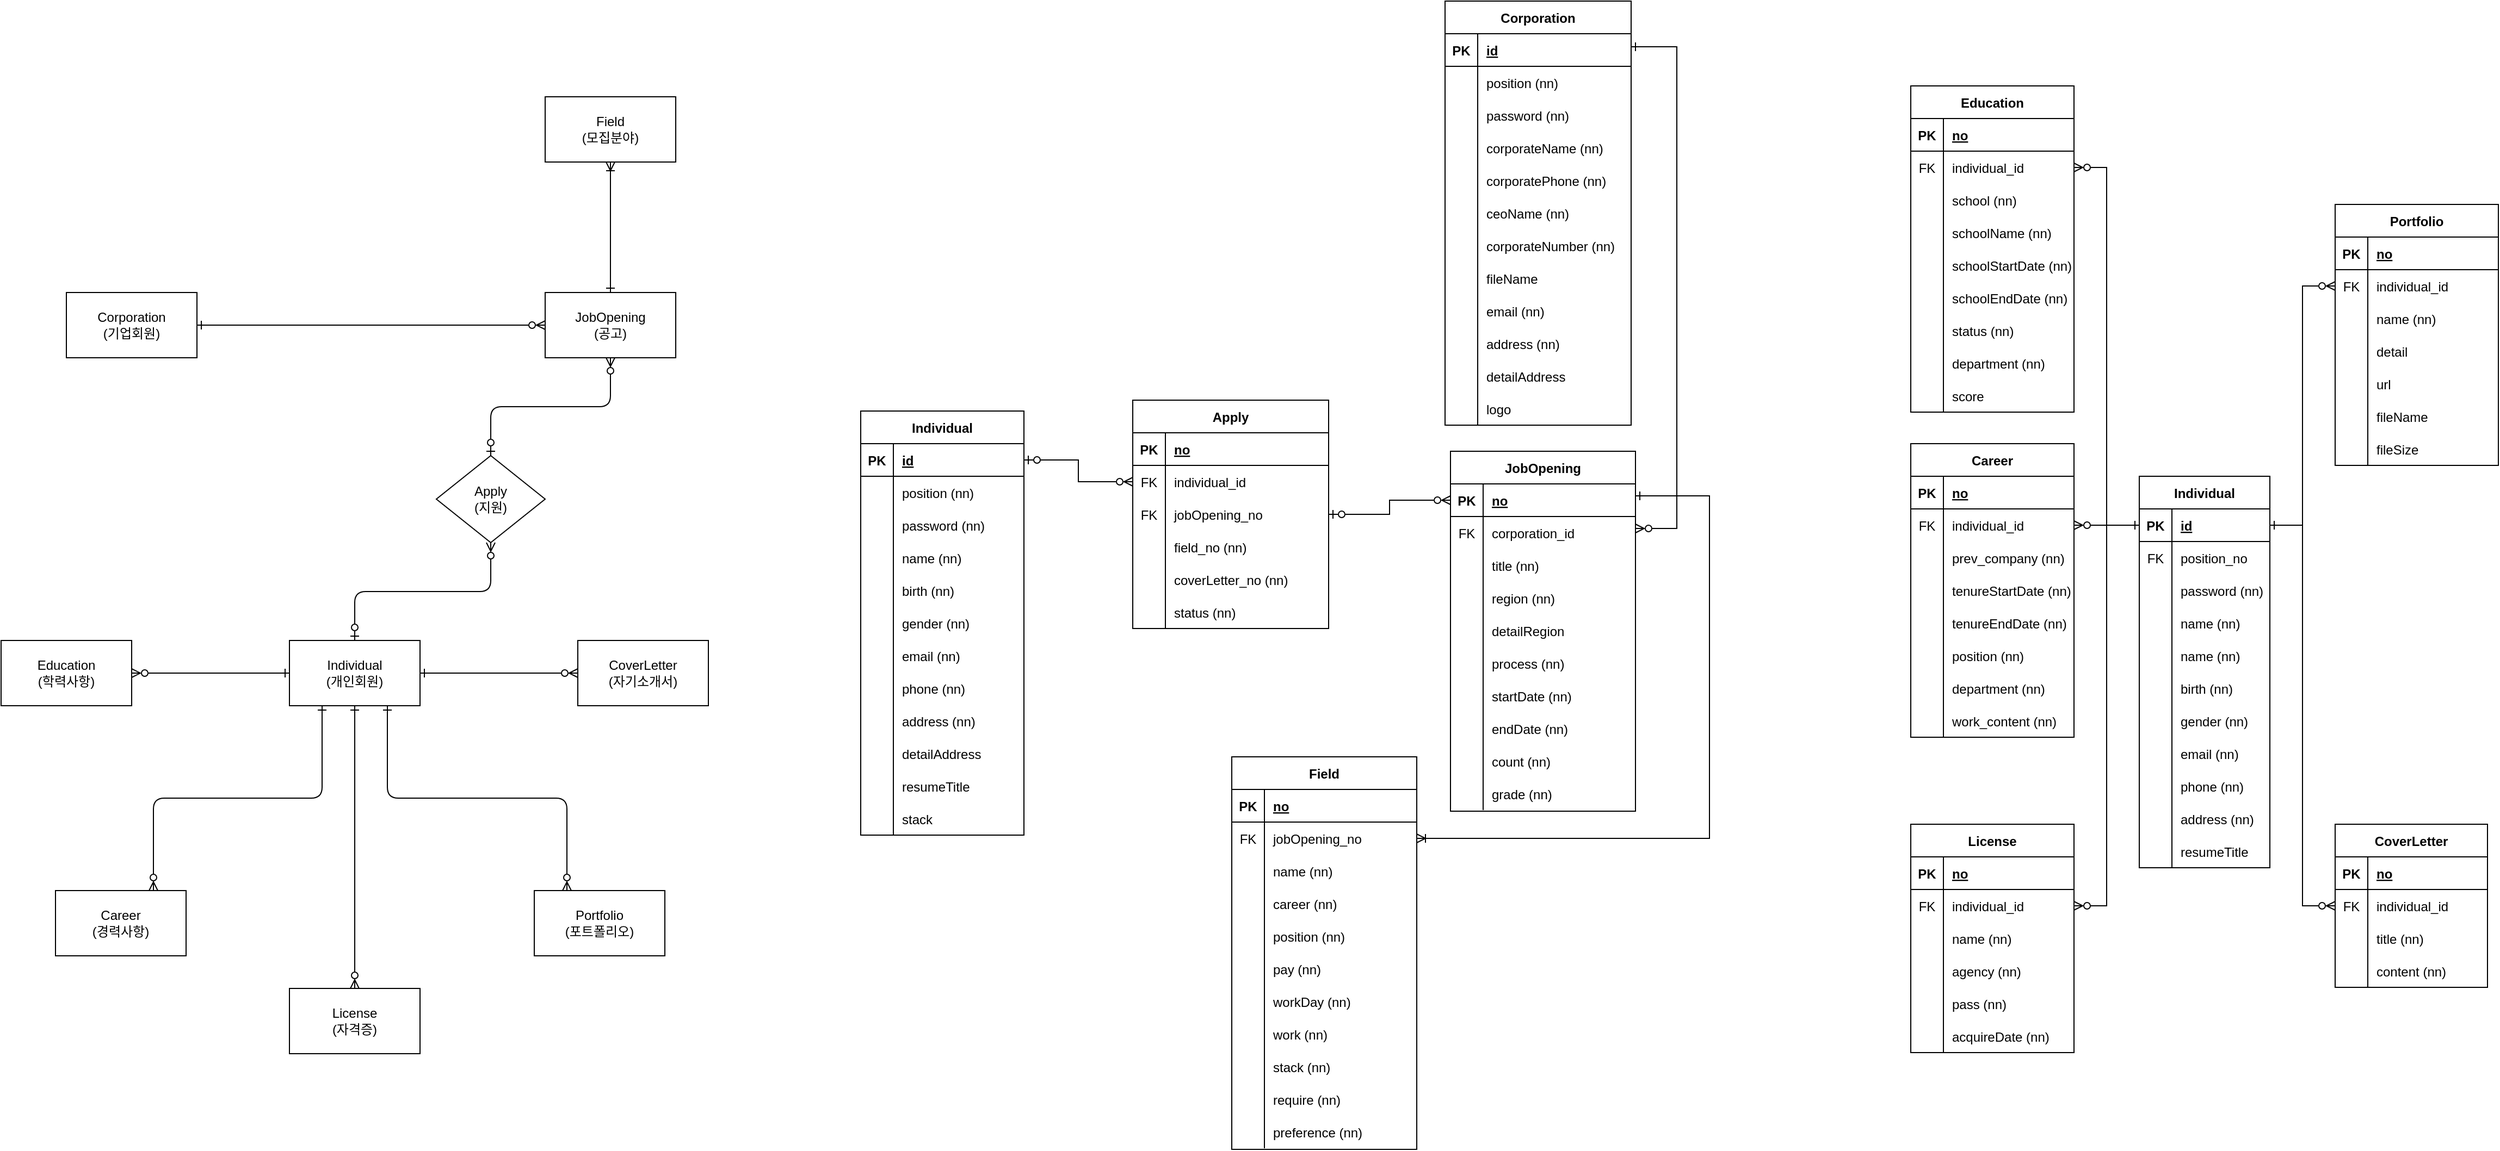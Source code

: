 <mxfile version="20.2.3" type="device"><diagram id="R2lEEEUBdFMjLlhIrx00" name="Page-1"><mxGraphModel dx="2694" dy="2414" grid="1" gridSize="10" guides="1" tooltips="1" connect="1" arrows="1" fold="1" page="1" pageScale="1" pageWidth="850" pageHeight="1100" math="0" shadow="0" extFonts="Permanent Marker^https://fonts.googleapis.com/css?family=Permanent+Marker"><root><mxCell id="0"/><mxCell id="1" parent="0"/><mxCell id="tonbAJGMYeXMm3fpOe8L-82" value="Individual" style="shape=table;startSize=30;container=1;collapsible=1;childLayout=tableLayout;fixedRows=1;rowLines=0;fontStyle=1;align=center;resizeLast=1;" parent="1" vertex="1"><mxGeometry x="890" y="-701" width="150" height="390" as="geometry"><mxRectangle x="160" y="170" width="90" height="30" as="alternateBounds"/></mxGeometry></mxCell><mxCell id="tonbAJGMYeXMm3fpOe8L-83" value="" style="shape=tableRow;horizontal=0;startSize=0;swimlaneHead=0;swimlaneBody=0;fillColor=none;collapsible=0;dropTarget=0;points=[[0,0.5],[1,0.5]];portConstraint=eastwest;top=0;left=0;right=0;bottom=1;" parent="tonbAJGMYeXMm3fpOe8L-82" vertex="1"><mxGeometry y="30" width="150" height="30" as="geometry"/></mxCell><mxCell id="tonbAJGMYeXMm3fpOe8L-84" value="PK" style="shape=partialRectangle;connectable=0;fillColor=none;top=0;left=0;bottom=0;right=0;fontStyle=1;overflow=hidden;" parent="tonbAJGMYeXMm3fpOe8L-83" vertex="1"><mxGeometry width="30" height="30" as="geometry"><mxRectangle width="30" height="30" as="alternateBounds"/></mxGeometry></mxCell><mxCell id="tonbAJGMYeXMm3fpOe8L-85" value="id" style="shape=partialRectangle;connectable=0;fillColor=none;top=0;left=0;bottom=0;right=0;align=left;spacingLeft=6;fontStyle=5;overflow=hidden;" parent="tonbAJGMYeXMm3fpOe8L-83" vertex="1"><mxGeometry x="30" width="120" height="30" as="geometry"><mxRectangle width="120" height="30" as="alternateBounds"/></mxGeometry></mxCell><mxCell id="tonbAJGMYeXMm3fpOe8L-86" value="" style="shape=tableRow;horizontal=0;startSize=0;swimlaneHead=0;swimlaneBody=0;fillColor=none;collapsible=0;dropTarget=0;points=[[0,0.5],[1,0.5]];portConstraint=eastwest;top=0;left=0;right=0;bottom=0;" parent="tonbAJGMYeXMm3fpOe8L-82" vertex="1"><mxGeometry y="60" width="150" height="30" as="geometry"/></mxCell><mxCell id="tonbAJGMYeXMm3fpOe8L-87" value="" style="shape=partialRectangle;connectable=0;fillColor=none;top=0;left=0;bottom=0;right=0;editable=1;overflow=hidden;" parent="tonbAJGMYeXMm3fpOe8L-86" vertex="1"><mxGeometry width="30" height="30" as="geometry"><mxRectangle width="30" height="30" as="alternateBounds"/></mxGeometry></mxCell><mxCell id="tonbAJGMYeXMm3fpOe8L-88" value="position (nn)" style="shape=partialRectangle;connectable=0;fillColor=none;top=0;left=0;bottom=0;right=0;align=left;spacingLeft=6;overflow=hidden;" parent="tonbAJGMYeXMm3fpOe8L-86" vertex="1"><mxGeometry x="30" width="120" height="30" as="geometry"><mxRectangle width="120" height="30" as="alternateBounds"/></mxGeometry></mxCell><mxCell id="tonbAJGMYeXMm3fpOe8L-89" value="" style="shape=tableRow;horizontal=0;startSize=0;swimlaneHead=0;swimlaneBody=0;fillColor=none;collapsible=0;dropTarget=0;points=[[0,0.5],[1,0.5]];portConstraint=eastwest;top=0;left=0;right=0;bottom=0;" parent="tonbAJGMYeXMm3fpOe8L-82" vertex="1"><mxGeometry y="90" width="150" height="30" as="geometry"/></mxCell><mxCell id="tonbAJGMYeXMm3fpOe8L-90" value="" style="shape=partialRectangle;connectable=0;fillColor=none;top=0;left=0;bottom=0;right=0;editable=1;overflow=hidden;" parent="tonbAJGMYeXMm3fpOe8L-89" vertex="1"><mxGeometry width="30" height="30" as="geometry"><mxRectangle width="30" height="30" as="alternateBounds"/></mxGeometry></mxCell><mxCell id="tonbAJGMYeXMm3fpOe8L-91" value="password (nn)" style="shape=partialRectangle;connectable=0;fillColor=none;top=0;left=0;bottom=0;right=0;align=left;spacingLeft=6;overflow=hidden;" parent="tonbAJGMYeXMm3fpOe8L-89" vertex="1"><mxGeometry x="30" width="120" height="30" as="geometry"><mxRectangle width="120" height="30" as="alternateBounds"/></mxGeometry></mxCell><mxCell id="tonbAJGMYeXMm3fpOe8L-92" value="" style="shape=tableRow;horizontal=0;startSize=0;swimlaneHead=0;swimlaneBody=0;fillColor=none;collapsible=0;dropTarget=0;points=[[0,0.5],[1,0.5]];portConstraint=eastwest;top=0;left=0;right=0;bottom=0;" parent="tonbAJGMYeXMm3fpOe8L-82" vertex="1"><mxGeometry y="120" width="150" height="30" as="geometry"/></mxCell><mxCell id="tonbAJGMYeXMm3fpOe8L-93" value="" style="shape=partialRectangle;connectable=0;fillColor=none;top=0;left=0;bottom=0;right=0;editable=1;overflow=hidden;" parent="tonbAJGMYeXMm3fpOe8L-92" vertex="1"><mxGeometry width="30" height="30" as="geometry"><mxRectangle width="30" height="30" as="alternateBounds"/></mxGeometry></mxCell><mxCell id="tonbAJGMYeXMm3fpOe8L-94" value="name (nn)" style="shape=partialRectangle;connectable=0;fillColor=none;top=0;left=0;bottom=0;right=0;align=left;spacingLeft=6;overflow=hidden;" parent="tonbAJGMYeXMm3fpOe8L-92" vertex="1"><mxGeometry x="30" width="120" height="30" as="geometry"><mxRectangle width="120" height="30" as="alternateBounds"/></mxGeometry></mxCell><mxCell id="MIa43PZTzpfT9NhsVhZN-1" value="" style="shape=tableRow;horizontal=0;startSize=0;swimlaneHead=0;swimlaneBody=0;fillColor=none;collapsible=0;dropTarget=0;points=[[0,0.5],[1,0.5]];portConstraint=eastwest;top=0;left=0;right=0;bottom=0;" parent="tonbAJGMYeXMm3fpOe8L-82" vertex="1"><mxGeometry y="150" width="150" height="30" as="geometry"/></mxCell><mxCell id="MIa43PZTzpfT9NhsVhZN-2" value="" style="shape=partialRectangle;connectable=0;fillColor=none;top=0;left=0;bottom=0;right=0;editable=1;overflow=hidden;" parent="MIa43PZTzpfT9NhsVhZN-1" vertex="1"><mxGeometry width="30" height="30" as="geometry"><mxRectangle width="30" height="30" as="alternateBounds"/></mxGeometry></mxCell><mxCell id="MIa43PZTzpfT9NhsVhZN-3" value="birth (nn)" style="shape=partialRectangle;connectable=0;fillColor=none;top=0;left=0;bottom=0;right=0;align=left;spacingLeft=6;overflow=hidden;" parent="MIa43PZTzpfT9NhsVhZN-1" vertex="1"><mxGeometry x="30" width="120" height="30" as="geometry"><mxRectangle width="120" height="30" as="alternateBounds"/></mxGeometry></mxCell><mxCell id="MIa43PZTzpfT9NhsVhZN-4" value="" style="shape=tableRow;horizontal=0;startSize=0;swimlaneHead=0;swimlaneBody=0;fillColor=none;collapsible=0;dropTarget=0;points=[[0,0.5],[1,0.5]];portConstraint=eastwest;top=0;left=0;right=0;bottom=0;" parent="tonbAJGMYeXMm3fpOe8L-82" vertex="1"><mxGeometry y="180" width="150" height="30" as="geometry"/></mxCell><mxCell id="MIa43PZTzpfT9NhsVhZN-5" value="" style="shape=partialRectangle;connectable=0;fillColor=none;top=0;left=0;bottom=0;right=0;editable=1;overflow=hidden;" parent="MIa43PZTzpfT9NhsVhZN-4" vertex="1"><mxGeometry width="30" height="30" as="geometry"><mxRectangle width="30" height="30" as="alternateBounds"/></mxGeometry></mxCell><mxCell id="MIa43PZTzpfT9NhsVhZN-6" value="gender (nn)" style="shape=partialRectangle;connectable=0;fillColor=none;top=0;left=0;bottom=0;right=0;align=left;spacingLeft=6;overflow=hidden;" parent="MIa43PZTzpfT9NhsVhZN-4" vertex="1"><mxGeometry x="30" width="120" height="30" as="geometry"><mxRectangle width="120" height="30" as="alternateBounds"/></mxGeometry></mxCell><mxCell id="tonbAJGMYeXMm3fpOe8L-98" value="" style="shape=tableRow;horizontal=0;startSize=0;swimlaneHead=0;swimlaneBody=0;fillColor=none;collapsible=0;dropTarget=0;points=[[0,0.5],[1,0.5]];portConstraint=eastwest;top=0;left=0;right=0;bottom=0;" parent="tonbAJGMYeXMm3fpOe8L-82" vertex="1"><mxGeometry y="210" width="150" height="30" as="geometry"/></mxCell><mxCell id="tonbAJGMYeXMm3fpOe8L-99" value="" style="shape=partialRectangle;connectable=0;fillColor=none;top=0;left=0;bottom=0;right=0;editable=1;overflow=hidden;" parent="tonbAJGMYeXMm3fpOe8L-98" vertex="1"><mxGeometry width="30" height="30" as="geometry"><mxRectangle width="30" height="30" as="alternateBounds"/></mxGeometry></mxCell><mxCell id="tonbAJGMYeXMm3fpOe8L-100" value="email (nn)" style="shape=partialRectangle;connectable=0;fillColor=none;top=0;left=0;bottom=0;right=0;align=left;spacingLeft=6;overflow=hidden;" parent="tonbAJGMYeXMm3fpOe8L-98" vertex="1"><mxGeometry x="30" width="120" height="30" as="geometry"><mxRectangle width="120" height="30" as="alternateBounds"/></mxGeometry></mxCell><mxCell id="tonbAJGMYeXMm3fpOe8L-101" value="" style="shape=tableRow;horizontal=0;startSize=0;swimlaneHead=0;swimlaneBody=0;fillColor=none;collapsible=0;dropTarget=0;points=[[0,0.5],[1,0.5]];portConstraint=eastwest;top=0;left=0;right=0;bottom=0;" parent="tonbAJGMYeXMm3fpOe8L-82" vertex="1"><mxGeometry y="240" width="150" height="30" as="geometry"/></mxCell><mxCell id="tonbAJGMYeXMm3fpOe8L-102" value="" style="shape=partialRectangle;connectable=0;fillColor=none;top=0;left=0;bottom=0;right=0;editable=1;overflow=hidden;" parent="tonbAJGMYeXMm3fpOe8L-101" vertex="1"><mxGeometry width="30" height="30" as="geometry"><mxRectangle width="30" height="30" as="alternateBounds"/></mxGeometry></mxCell><mxCell id="tonbAJGMYeXMm3fpOe8L-103" value="phone (nn)" style="shape=partialRectangle;connectable=0;fillColor=none;top=0;left=0;bottom=0;right=0;align=left;spacingLeft=6;overflow=hidden;" parent="tonbAJGMYeXMm3fpOe8L-101" vertex="1"><mxGeometry x="30" width="120" height="30" as="geometry"><mxRectangle width="120" height="30" as="alternateBounds"/></mxGeometry></mxCell><mxCell id="tonbAJGMYeXMm3fpOe8L-95" value="" style="shape=tableRow;horizontal=0;startSize=0;swimlaneHead=0;swimlaneBody=0;fillColor=none;collapsible=0;dropTarget=0;points=[[0,0.5],[1,0.5]];portConstraint=eastwest;top=0;left=0;right=0;bottom=0;" parent="tonbAJGMYeXMm3fpOe8L-82" vertex="1"><mxGeometry y="270" width="150" height="30" as="geometry"/></mxCell><mxCell id="tonbAJGMYeXMm3fpOe8L-96" value="" style="shape=partialRectangle;connectable=0;fillColor=none;top=0;left=0;bottom=0;right=0;editable=1;overflow=hidden;" parent="tonbAJGMYeXMm3fpOe8L-95" vertex="1"><mxGeometry width="30" height="30" as="geometry"><mxRectangle width="30" height="30" as="alternateBounds"/></mxGeometry></mxCell><mxCell id="tonbAJGMYeXMm3fpOe8L-97" value="address (nn)" style="shape=partialRectangle;connectable=0;fillColor=none;top=0;left=0;bottom=0;right=0;align=left;spacingLeft=6;overflow=hidden;" parent="tonbAJGMYeXMm3fpOe8L-95" vertex="1"><mxGeometry x="30" width="120" height="30" as="geometry"><mxRectangle width="120" height="30" as="alternateBounds"/></mxGeometry></mxCell><mxCell id="5_wSh-ghwtCFMg5mG7Km-2" value="" style="shape=tableRow;horizontal=0;startSize=0;swimlaneHead=0;swimlaneBody=0;fillColor=none;collapsible=0;dropTarget=0;points=[[0,0.5],[1,0.5]];portConstraint=eastwest;top=0;left=0;right=0;bottom=0;" parent="tonbAJGMYeXMm3fpOe8L-82" vertex="1"><mxGeometry y="300" width="150" height="30" as="geometry"/></mxCell><mxCell id="5_wSh-ghwtCFMg5mG7Km-3" value="" style="shape=partialRectangle;connectable=0;fillColor=none;top=0;left=0;bottom=0;right=0;editable=1;overflow=hidden;" parent="5_wSh-ghwtCFMg5mG7Km-2" vertex="1"><mxGeometry width="30" height="30" as="geometry"><mxRectangle width="30" height="30" as="alternateBounds"/></mxGeometry></mxCell><mxCell id="5_wSh-ghwtCFMg5mG7Km-4" value="detailAddress" style="shape=partialRectangle;connectable=0;fillColor=none;top=0;left=0;bottom=0;right=0;align=left;spacingLeft=6;overflow=hidden;" parent="5_wSh-ghwtCFMg5mG7Km-2" vertex="1"><mxGeometry x="30" width="120" height="30" as="geometry"><mxRectangle width="120" height="30" as="alternateBounds"/></mxGeometry></mxCell><mxCell id="tonbAJGMYeXMm3fpOe8L-104" value="" style="shape=tableRow;horizontal=0;startSize=0;swimlaneHead=0;swimlaneBody=0;fillColor=none;collapsible=0;dropTarget=0;points=[[0,0.5],[1,0.5]];portConstraint=eastwest;top=0;left=0;right=0;bottom=0;" parent="tonbAJGMYeXMm3fpOe8L-82" vertex="1"><mxGeometry y="330" width="150" height="30" as="geometry"/></mxCell><mxCell id="tonbAJGMYeXMm3fpOe8L-105" value="" style="shape=partialRectangle;connectable=0;fillColor=none;top=0;left=0;bottom=0;right=0;editable=1;overflow=hidden;" parent="tonbAJGMYeXMm3fpOe8L-104" vertex="1"><mxGeometry width="30" height="30" as="geometry"><mxRectangle width="30" height="30" as="alternateBounds"/></mxGeometry></mxCell><mxCell id="tonbAJGMYeXMm3fpOe8L-106" value="resumeTitle" style="shape=partialRectangle;connectable=0;fillColor=none;top=0;left=0;bottom=0;right=0;align=left;spacingLeft=6;overflow=hidden;" parent="tonbAJGMYeXMm3fpOe8L-104" vertex="1"><mxGeometry x="30" width="120" height="30" as="geometry"><mxRectangle width="120" height="30" as="alternateBounds"/></mxGeometry></mxCell><mxCell id="5_wSh-ghwtCFMg5mG7Km-5" value="" style="shape=tableRow;horizontal=0;startSize=0;swimlaneHead=0;swimlaneBody=0;fillColor=none;collapsible=0;dropTarget=0;points=[[0,0.5],[1,0.5]];portConstraint=eastwest;top=0;left=0;right=0;bottom=0;" parent="tonbAJGMYeXMm3fpOe8L-82" vertex="1"><mxGeometry y="360" width="150" height="30" as="geometry"/></mxCell><mxCell id="5_wSh-ghwtCFMg5mG7Km-6" value="" style="shape=partialRectangle;connectable=0;fillColor=none;top=0;left=0;bottom=0;right=0;editable=1;overflow=hidden;" parent="5_wSh-ghwtCFMg5mG7Km-5" vertex="1"><mxGeometry width="30" height="30" as="geometry"><mxRectangle width="30" height="30" as="alternateBounds"/></mxGeometry></mxCell><mxCell id="5_wSh-ghwtCFMg5mG7Km-7" value="stack" style="shape=partialRectangle;connectable=0;fillColor=none;top=0;left=0;bottom=0;right=0;align=left;spacingLeft=6;overflow=hidden;" parent="5_wSh-ghwtCFMg5mG7Km-5" vertex="1"><mxGeometry x="30" width="120" height="30" as="geometry"><mxRectangle width="120" height="30" as="alternateBounds"/></mxGeometry></mxCell><mxCell id="tonbAJGMYeXMm3fpOe8L-116" value="Corporation" style="shape=table;startSize=30;container=1;collapsible=1;childLayout=tableLayout;fixedRows=1;rowLines=0;fontStyle=1;align=center;resizeLast=1;" parent="1" vertex="1"><mxGeometry x="1427" y="-1078" width="171" height="390" as="geometry"/></mxCell><mxCell id="tonbAJGMYeXMm3fpOe8L-117" value="" style="shape=tableRow;horizontal=0;startSize=0;swimlaneHead=0;swimlaneBody=0;fillColor=none;collapsible=0;dropTarget=0;points=[[0,0.5],[1,0.5]];portConstraint=eastwest;top=0;left=0;right=0;bottom=1;" parent="tonbAJGMYeXMm3fpOe8L-116" vertex="1"><mxGeometry y="30" width="171" height="30" as="geometry"/></mxCell><mxCell id="tonbAJGMYeXMm3fpOe8L-118" value="PK" style="shape=partialRectangle;connectable=0;fillColor=none;top=0;left=0;bottom=0;right=0;fontStyle=1;overflow=hidden;" parent="tonbAJGMYeXMm3fpOe8L-117" vertex="1"><mxGeometry width="30" height="30" as="geometry"><mxRectangle width="30" height="30" as="alternateBounds"/></mxGeometry></mxCell><mxCell id="tonbAJGMYeXMm3fpOe8L-119" value="id" style="shape=partialRectangle;connectable=0;fillColor=none;top=0;left=0;bottom=0;right=0;align=left;spacingLeft=6;fontStyle=5;overflow=hidden;" parent="tonbAJGMYeXMm3fpOe8L-117" vertex="1"><mxGeometry x="30" width="141" height="30" as="geometry"><mxRectangle width="141" height="30" as="alternateBounds"/></mxGeometry></mxCell><mxCell id="tonbAJGMYeXMm3fpOe8L-120" value="" style="shape=tableRow;horizontal=0;startSize=0;swimlaneHead=0;swimlaneBody=0;fillColor=none;collapsible=0;dropTarget=0;points=[[0,0.5],[1,0.5]];portConstraint=eastwest;top=0;left=0;right=0;bottom=0;" parent="tonbAJGMYeXMm3fpOe8L-116" vertex="1"><mxGeometry y="60" width="171" height="30" as="geometry"/></mxCell><mxCell id="tonbAJGMYeXMm3fpOe8L-121" value="" style="shape=partialRectangle;connectable=0;fillColor=none;top=0;left=0;bottom=0;right=0;editable=1;overflow=hidden;" parent="tonbAJGMYeXMm3fpOe8L-120" vertex="1"><mxGeometry width="30" height="30" as="geometry"><mxRectangle width="30" height="30" as="alternateBounds"/></mxGeometry></mxCell><mxCell id="tonbAJGMYeXMm3fpOe8L-122" value="position (nn)" style="shape=partialRectangle;connectable=0;fillColor=none;top=0;left=0;bottom=0;right=0;align=left;spacingLeft=6;overflow=hidden;" parent="tonbAJGMYeXMm3fpOe8L-120" vertex="1"><mxGeometry x="30" width="141" height="30" as="geometry"><mxRectangle width="141" height="30" as="alternateBounds"/></mxGeometry></mxCell><mxCell id="tonbAJGMYeXMm3fpOe8L-123" value="" style="shape=tableRow;horizontal=0;startSize=0;swimlaneHead=0;swimlaneBody=0;fillColor=none;collapsible=0;dropTarget=0;points=[[0,0.5],[1,0.5]];portConstraint=eastwest;top=0;left=0;right=0;bottom=0;" parent="tonbAJGMYeXMm3fpOe8L-116" vertex="1"><mxGeometry y="90" width="171" height="30" as="geometry"/></mxCell><mxCell id="tonbAJGMYeXMm3fpOe8L-124" value="" style="shape=partialRectangle;connectable=0;fillColor=none;top=0;left=0;bottom=0;right=0;editable=1;overflow=hidden;" parent="tonbAJGMYeXMm3fpOe8L-123" vertex="1"><mxGeometry width="30" height="30" as="geometry"><mxRectangle width="30" height="30" as="alternateBounds"/></mxGeometry></mxCell><mxCell id="tonbAJGMYeXMm3fpOe8L-125" value="password (nn)" style="shape=partialRectangle;connectable=0;fillColor=none;top=0;left=0;bottom=0;right=0;align=left;spacingLeft=6;overflow=hidden;" parent="tonbAJGMYeXMm3fpOe8L-123" vertex="1"><mxGeometry x="30" width="141" height="30" as="geometry"><mxRectangle width="141" height="30" as="alternateBounds"/></mxGeometry></mxCell><mxCell id="tonbAJGMYeXMm3fpOe8L-126" value="" style="shape=tableRow;horizontal=0;startSize=0;swimlaneHead=0;swimlaneBody=0;fillColor=none;collapsible=0;dropTarget=0;points=[[0,0.5],[1,0.5]];portConstraint=eastwest;top=0;left=0;right=0;bottom=0;" parent="tonbAJGMYeXMm3fpOe8L-116" vertex="1"><mxGeometry y="120" width="171" height="30" as="geometry"/></mxCell><mxCell id="tonbAJGMYeXMm3fpOe8L-127" value="" style="shape=partialRectangle;connectable=0;fillColor=none;top=0;left=0;bottom=0;right=0;editable=1;overflow=hidden;" parent="tonbAJGMYeXMm3fpOe8L-126" vertex="1"><mxGeometry width="30" height="30" as="geometry"><mxRectangle width="30" height="30" as="alternateBounds"/></mxGeometry></mxCell><mxCell id="tonbAJGMYeXMm3fpOe8L-128" value="corporateName (nn)" style="shape=partialRectangle;connectable=0;fillColor=none;top=0;left=0;bottom=0;right=0;align=left;spacingLeft=6;overflow=hidden;" parent="tonbAJGMYeXMm3fpOe8L-126" vertex="1"><mxGeometry x="30" width="141" height="30" as="geometry"><mxRectangle width="141" height="30" as="alternateBounds"/></mxGeometry></mxCell><mxCell id="tonbAJGMYeXMm3fpOe8L-138" value="" style="shape=tableRow;horizontal=0;startSize=0;swimlaneHead=0;swimlaneBody=0;fillColor=none;collapsible=0;dropTarget=0;points=[[0,0.5],[1,0.5]];portConstraint=eastwest;top=0;left=0;right=0;bottom=0;" parent="tonbAJGMYeXMm3fpOe8L-116" vertex="1"><mxGeometry y="150" width="171" height="30" as="geometry"/></mxCell><mxCell id="tonbAJGMYeXMm3fpOe8L-139" value="" style="shape=partialRectangle;connectable=0;fillColor=none;top=0;left=0;bottom=0;right=0;editable=1;overflow=hidden;" parent="tonbAJGMYeXMm3fpOe8L-138" vertex="1"><mxGeometry width="30" height="30" as="geometry"><mxRectangle width="30" height="30" as="alternateBounds"/></mxGeometry></mxCell><mxCell id="tonbAJGMYeXMm3fpOe8L-140" value="corporatePhone (nn)" style="shape=partialRectangle;connectable=0;fillColor=none;top=0;left=0;bottom=0;right=0;align=left;spacingLeft=6;overflow=hidden;" parent="tonbAJGMYeXMm3fpOe8L-138" vertex="1"><mxGeometry x="30" width="141" height="30" as="geometry"><mxRectangle width="141" height="30" as="alternateBounds"/></mxGeometry></mxCell><mxCell id="tonbAJGMYeXMm3fpOe8L-129" value="" style="shape=tableRow;horizontal=0;startSize=0;swimlaneHead=0;swimlaneBody=0;fillColor=none;collapsible=0;dropTarget=0;points=[[0,0.5],[1,0.5]];portConstraint=eastwest;top=0;left=0;right=0;bottom=0;" parent="tonbAJGMYeXMm3fpOe8L-116" vertex="1"><mxGeometry y="180" width="171" height="30" as="geometry"/></mxCell><mxCell id="tonbAJGMYeXMm3fpOe8L-130" value="" style="shape=partialRectangle;connectable=0;fillColor=none;top=0;left=0;bottom=0;right=0;editable=1;overflow=hidden;" parent="tonbAJGMYeXMm3fpOe8L-129" vertex="1"><mxGeometry width="30" height="30" as="geometry"><mxRectangle width="30" height="30" as="alternateBounds"/></mxGeometry></mxCell><mxCell id="tonbAJGMYeXMm3fpOe8L-131" value="ceoName (nn)" style="shape=partialRectangle;connectable=0;fillColor=none;top=0;left=0;bottom=0;right=0;align=left;spacingLeft=6;overflow=hidden;" parent="tonbAJGMYeXMm3fpOe8L-129" vertex="1"><mxGeometry x="30" width="141" height="30" as="geometry"><mxRectangle width="141" height="30" as="alternateBounds"/></mxGeometry></mxCell><mxCell id="tonbAJGMYeXMm3fpOe8L-132" value="" style="shape=tableRow;horizontal=0;startSize=0;swimlaneHead=0;swimlaneBody=0;fillColor=none;collapsible=0;dropTarget=0;points=[[0,0.5],[1,0.5]];portConstraint=eastwest;top=0;left=0;right=0;bottom=0;" parent="tonbAJGMYeXMm3fpOe8L-116" vertex="1"><mxGeometry y="210" width="171" height="30" as="geometry"/></mxCell><mxCell id="tonbAJGMYeXMm3fpOe8L-133" value="" style="shape=partialRectangle;connectable=0;fillColor=none;top=0;left=0;bottom=0;right=0;editable=1;overflow=hidden;" parent="tonbAJGMYeXMm3fpOe8L-132" vertex="1"><mxGeometry width="30" height="30" as="geometry"><mxRectangle width="30" height="30" as="alternateBounds"/></mxGeometry></mxCell><mxCell id="tonbAJGMYeXMm3fpOe8L-134" value="corporateNumber (nn)" style="shape=partialRectangle;connectable=0;fillColor=none;top=0;left=0;bottom=0;right=0;align=left;spacingLeft=6;overflow=hidden;" parent="tonbAJGMYeXMm3fpOe8L-132" vertex="1"><mxGeometry x="30" width="141" height="30" as="geometry"><mxRectangle width="141" height="30" as="alternateBounds"/></mxGeometry></mxCell><mxCell id="MIa43PZTzpfT9NhsVhZN-7" value="" style="shape=tableRow;horizontal=0;startSize=0;swimlaneHead=0;swimlaneBody=0;fillColor=none;collapsible=0;dropTarget=0;points=[[0,0.5],[1,0.5]];portConstraint=eastwest;top=0;left=0;right=0;bottom=0;" parent="tonbAJGMYeXMm3fpOe8L-116" vertex="1"><mxGeometry y="240" width="171" height="30" as="geometry"/></mxCell><mxCell id="MIa43PZTzpfT9NhsVhZN-8" value="" style="shape=partialRectangle;connectable=0;fillColor=none;top=0;left=0;bottom=0;right=0;editable=1;overflow=hidden;" parent="MIa43PZTzpfT9NhsVhZN-7" vertex="1"><mxGeometry width="30" height="30" as="geometry"><mxRectangle width="30" height="30" as="alternateBounds"/></mxGeometry></mxCell><mxCell id="MIa43PZTzpfT9NhsVhZN-9" value="fileName" style="shape=partialRectangle;connectable=0;fillColor=none;top=0;left=0;bottom=0;right=0;align=left;spacingLeft=6;overflow=hidden;" parent="MIa43PZTzpfT9NhsVhZN-7" vertex="1"><mxGeometry x="30" width="141" height="30" as="geometry"><mxRectangle width="141" height="30" as="alternateBounds"/></mxGeometry></mxCell><mxCell id="5_wSh-ghwtCFMg5mG7Km-8" value="" style="shape=tableRow;horizontal=0;startSize=0;swimlaneHead=0;swimlaneBody=0;fillColor=none;collapsible=0;dropTarget=0;points=[[0,0.5],[1,0.5]];portConstraint=eastwest;top=0;left=0;right=0;bottom=0;" parent="tonbAJGMYeXMm3fpOe8L-116" vertex="1"><mxGeometry y="270" width="171" height="30" as="geometry"/></mxCell><mxCell id="5_wSh-ghwtCFMg5mG7Km-9" value="" style="shape=partialRectangle;connectable=0;fillColor=none;top=0;left=0;bottom=0;right=0;editable=1;overflow=hidden;" parent="5_wSh-ghwtCFMg5mG7Km-8" vertex="1"><mxGeometry width="30" height="30" as="geometry"><mxRectangle width="30" height="30" as="alternateBounds"/></mxGeometry></mxCell><mxCell id="5_wSh-ghwtCFMg5mG7Km-10" value="email (nn)" style="shape=partialRectangle;connectable=0;fillColor=none;top=0;left=0;bottom=0;right=0;align=left;spacingLeft=6;overflow=hidden;" parent="5_wSh-ghwtCFMg5mG7Km-8" vertex="1"><mxGeometry x="30" width="141" height="30" as="geometry"><mxRectangle width="141" height="30" as="alternateBounds"/></mxGeometry></mxCell><mxCell id="tonbAJGMYeXMm3fpOe8L-135" value="" style="shape=tableRow;horizontal=0;startSize=0;swimlaneHead=0;swimlaneBody=0;fillColor=none;collapsible=0;dropTarget=0;points=[[0,0.5],[1,0.5]];portConstraint=eastwest;top=0;left=0;right=0;bottom=0;" parent="tonbAJGMYeXMm3fpOe8L-116" vertex="1"><mxGeometry y="300" width="171" height="30" as="geometry"/></mxCell><mxCell id="tonbAJGMYeXMm3fpOe8L-136" value="" style="shape=partialRectangle;connectable=0;fillColor=none;top=0;left=0;bottom=0;right=0;editable=1;overflow=hidden;" parent="tonbAJGMYeXMm3fpOe8L-135" vertex="1"><mxGeometry width="30" height="30" as="geometry"><mxRectangle width="30" height="30" as="alternateBounds"/></mxGeometry></mxCell><mxCell id="tonbAJGMYeXMm3fpOe8L-137" value="address (nn)" style="shape=partialRectangle;connectable=0;fillColor=none;top=0;left=0;bottom=0;right=0;align=left;spacingLeft=6;overflow=hidden;" parent="tonbAJGMYeXMm3fpOe8L-135" vertex="1"><mxGeometry x="30" width="141" height="30" as="geometry"><mxRectangle width="141" height="30" as="alternateBounds"/></mxGeometry></mxCell><mxCell id="5_wSh-ghwtCFMg5mG7Km-11" value="" style="shape=tableRow;horizontal=0;startSize=0;swimlaneHead=0;swimlaneBody=0;fillColor=none;collapsible=0;dropTarget=0;points=[[0,0.5],[1,0.5]];portConstraint=eastwest;top=0;left=0;right=0;bottom=0;" parent="tonbAJGMYeXMm3fpOe8L-116" vertex="1"><mxGeometry y="330" width="171" height="30" as="geometry"/></mxCell><mxCell id="5_wSh-ghwtCFMg5mG7Km-12" value="" style="shape=partialRectangle;connectable=0;fillColor=none;top=0;left=0;bottom=0;right=0;editable=1;overflow=hidden;" parent="5_wSh-ghwtCFMg5mG7Km-11" vertex="1"><mxGeometry width="30" height="30" as="geometry"><mxRectangle width="30" height="30" as="alternateBounds"/></mxGeometry></mxCell><mxCell id="5_wSh-ghwtCFMg5mG7Km-13" value="detailAddress" style="shape=partialRectangle;connectable=0;fillColor=none;top=0;left=0;bottom=0;right=0;align=left;spacingLeft=6;overflow=hidden;" parent="5_wSh-ghwtCFMg5mG7Km-11" vertex="1"><mxGeometry x="30" width="141" height="30" as="geometry"><mxRectangle width="141" height="30" as="alternateBounds"/></mxGeometry></mxCell><mxCell id="5_wSh-ghwtCFMg5mG7Km-14" value="" style="shape=tableRow;horizontal=0;startSize=0;swimlaneHead=0;swimlaneBody=0;fillColor=none;collapsible=0;dropTarget=0;points=[[0,0.5],[1,0.5]];portConstraint=eastwest;top=0;left=0;right=0;bottom=0;" parent="tonbAJGMYeXMm3fpOe8L-116" vertex="1"><mxGeometry y="360" width="171" height="30" as="geometry"/></mxCell><mxCell id="5_wSh-ghwtCFMg5mG7Km-15" value="" style="shape=partialRectangle;connectable=0;fillColor=none;top=0;left=0;bottom=0;right=0;editable=1;overflow=hidden;" parent="5_wSh-ghwtCFMg5mG7Km-14" vertex="1"><mxGeometry width="30" height="30" as="geometry"><mxRectangle width="30" height="30" as="alternateBounds"/></mxGeometry></mxCell><mxCell id="5_wSh-ghwtCFMg5mG7Km-16" value="logo" style="shape=partialRectangle;connectable=0;fillColor=none;top=0;left=0;bottom=0;right=0;align=left;spacingLeft=6;overflow=hidden;" parent="5_wSh-ghwtCFMg5mG7Km-14" vertex="1"><mxGeometry x="30" width="141" height="30" as="geometry"><mxRectangle width="141" height="30" as="alternateBounds"/></mxGeometry></mxCell><mxCell id="tonbAJGMYeXMm3fpOe8L-147" value="Apply" style="shape=table;startSize=30;container=1;collapsible=1;childLayout=tableLayout;fixedRows=1;rowLines=0;fontStyle=1;align=center;resizeLast=1;" parent="1" vertex="1"><mxGeometry x="1140" y="-711" width="180" height="210" as="geometry"/></mxCell><mxCell id="tonbAJGMYeXMm3fpOe8L-148" value="" style="shape=tableRow;horizontal=0;startSize=0;swimlaneHead=0;swimlaneBody=0;fillColor=none;collapsible=0;dropTarget=0;points=[[0,0.5],[1,0.5]];portConstraint=eastwest;top=0;left=0;right=0;bottom=1;" parent="tonbAJGMYeXMm3fpOe8L-147" vertex="1"><mxGeometry y="30" width="180" height="30" as="geometry"/></mxCell><mxCell id="tonbAJGMYeXMm3fpOe8L-149" value="PK" style="shape=partialRectangle;connectable=0;fillColor=none;top=0;left=0;bottom=0;right=0;fontStyle=1;overflow=hidden;" parent="tonbAJGMYeXMm3fpOe8L-148" vertex="1"><mxGeometry width="30" height="30" as="geometry"><mxRectangle width="30" height="30" as="alternateBounds"/></mxGeometry></mxCell><mxCell id="tonbAJGMYeXMm3fpOe8L-150" value="no" style="shape=partialRectangle;connectable=0;fillColor=none;top=0;left=0;bottom=0;right=0;align=left;spacingLeft=6;fontStyle=5;overflow=hidden;" parent="tonbAJGMYeXMm3fpOe8L-148" vertex="1"><mxGeometry x="30" width="150" height="30" as="geometry"><mxRectangle width="150" height="30" as="alternateBounds"/></mxGeometry></mxCell><mxCell id="tonbAJGMYeXMm3fpOe8L-151" value="" style="shape=tableRow;horizontal=0;startSize=0;swimlaneHead=0;swimlaneBody=0;fillColor=none;collapsible=0;dropTarget=0;points=[[0,0.5],[1,0.5]];portConstraint=eastwest;top=0;left=0;right=0;bottom=0;" parent="tonbAJGMYeXMm3fpOe8L-147" vertex="1"><mxGeometry y="60" width="180" height="30" as="geometry"/></mxCell><mxCell id="tonbAJGMYeXMm3fpOe8L-152" value="FK" style="shape=partialRectangle;connectable=0;fillColor=none;top=0;left=0;bottom=0;right=0;editable=1;overflow=hidden;" parent="tonbAJGMYeXMm3fpOe8L-151" vertex="1"><mxGeometry width="30" height="30" as="geometry"><mxRectangle width="30" height="30" as="alternateBounds"/></mxGeometry></mxCell><mxCell id="tonbAJGMYeXMm3fpOe8L-153" value="individual_id" style="shape=partialRectangle;connectable=0;fillColor=none;top=0;left=0;bottom=0;right=0;align=left;spacingLeft=6;overflow=hidden;" parent="tonbAJGMYeXMm3fpOe8L-151" vertex="1"><mxGeometry x="30" width="150" height="30" as="geometry"><mxRectangle width="150" height="30" as="alternateBounds"/></mxGeometry></mxCell><mxCell id="tonbAJGMYeXMm3fpOe8L-154" value="" style="shape=tableRow;horizontal=0;startSize=0;swimlaneHead=0;swimlaneBody=0;fillColor=none;collapsible=0;dropTarget=0;points=[[0,0.5],[1,0.5]];portConstraint=eastwest;top=0;left=0;right=0;bottom=0;" parent="tonbAJGMYeXMm3fpOe8L-147" vertex="1"><mxGeometry y="90" width="180" height="30" as="geometry"/></mxCell><mxCell id="tonbAJGMYeXMm3fpOe8L-155" value="FK" style="shape=partialRectangle;connectable=0;fillColor=none;top=0;left=0;bottom=0;right=0;editable=1;overflow=hidden;" parent="tonbAJGMYeXMm3fpOe8L-154" vertex="1"><mxGeometry width="30" height="30" as="geometry"><mxRectangle width="30" height="30" as="alternateBounds"/></mxGeometry></mxCell><mxCell id="tonbAJGMYeXMm3fpOe8L-156" value="jobOpening_no" style="shape=partialRectangle;connectable=0;fillColor=none;top=0;left=0;bottom=0;right=0;align=left;spacingLeft=6;overflow=hidden;" parent="tonbAJGMYeXMm3fpOe8L-154" vertex="1"><mxGeometry x="30" width="150" height="30" as="geometry"><mxRectangle width="150" height="30" as="alternateBounds"/></mxGeometry></mxCell><mxCell id="5_wSh-ghwtCFMg5mG7Km-88" value="" style="shape=tableRow;horizontal=0;startSize=0;swimlaneHead=0;swimlaneBody=0;fillColor=none;collapsible=0;dropTarget=0;points=[[0,0.5],[1,0.5]];portConstraint=eastwest;top=0;left=0;right=0;bottom=0;" parent="tonbAJGMYeXMm3fpOe8L-147" vertex="1"><mxGeometry y="120" width="180" height="30" as="geometry"/></mxCell><mxCell id="5_wSh-ghwtCFMg5mG7Km-89" value="" style="shape=partialRectangle;connectable=0;fillColor=none;top=0;left=0;bottom=0;right=0;editable=1;overflow=hidden;" parent="5_wSh-ghwtCFMg5mG7Km-88" vertex="1"><mxGeometry width="30" height="30" as="geometry"><mxRectangle width="30" height="30" as="alternateBounds"/></mxGeometry></mxCell><mxCell id="5_wSh-ghwtCFMg5mG7Km-90" value="field_no (nn)" style="shape=partialRectangle;connectable=0;fillColor=none;top=0;left=0;bottom=0;right=0;align=left;spacingLeft=6;overflow=hidden;" parent="5_wSh-ghwtCFMg5mG7Km-88" vertex="1"><mxGeometry x="30" width="150" height="30" as="geometry"><mxRectangle width="150" height="30" as="alternateBounds"/></mxGeometry></mxCell><mxCell id="mjAwepJ2A4Bw31GblLJN-23" value="" style="shape=tableRow;horizontal=0;startSize=0;swimlaneHead=0;swimlaneBody=0;fillColor=none;collapsible=0;dropTarget=0;points=[[0,0.5],[1,0.5]];portConstraint=eastwest;top=0;left=0;right=0;bottom=0;" parent="tonbAJGMYeXMm3fpOe8L-147" vertex="1"><mxGeometry y="150" width="180" height="30" as="geometry"/></mxCell><mxCell id="mjAwepJ2A4Bw31GblLJN-24" value="" style="shape=partialRectangle;connectable=0;fillColor=none;top=0;left=0;bottom=0;right=0;editable=1;overflow=hidden;" parent="mjAwepJ2A4Bw31GblLJN-23" vertex="1"><mxGeometry width="30" height="30" as="geometry"><mxRectangle width="30" height="30" as="alternateBounds"/></mxGeometry></mxCell><mxCell id="mjAwepJ2A4Bw31GblLJN-25" value="coverLetter_no (nn)" style="shape=partialRectangle;connectable=0;fillColor=none;top=0;left=0;bottom=0;right=0;align=left;spacingLeft=6;overflow=hidden;" parent="mjAwepJ2A4Bw31GblLJN-23" vertex="1"><mxGeometry x="30" width="150" height="30" as="geometry"><mxRectangle width="150" height="30" as="alternateBounds"/></mxGeometry></mxCell><mxCell id="mjAwepJ2A4Bw31GblLJN-26" value="" style="shape=tableRow;horizontal=0;startSize=0;swimlaneHead=0;swimlaneBody=0;fillColor=none;collapsible=0;dropTarget=0;points=[[0,0.5],[1,0.5]];portConstraint=eastwest;top=0;left=0;right=0;bottom=0;" parent="tonbAJGMYeXMm3fpOe8L-147" vertex="1"><mxGeometry y="180" width="180" height="30" as="geometry"/></mxCell><mxCell id="mjAwepJ2A4Bw31GblLJN-27" value="" style="shape=partialRectangle;connectable=0;fillColor=none;top=0;left=0;bottom=0;right=0;editable=1;overflow=hidden;" parent="mjAwepJ2A4Bw31GblLJN-26" vertex="1"><mxGeometry width="30" height="30" as="geometry"><mxRectangle width="30" height="30" as="alternateBounds"/></mxGeometry></mxCell><mxCell id="mjAwepJ2A4Bw31GblLJN-28" value="status (nn)" style="shape=partialRectangle;connectable=0;fillColor=none;top=0;left=0;bottom=0;right=0;align=left;spacingLeft=6;overflow=hidden;" parent="mjAwepJ2A4Bw31GblLJN-26" vertex="1"><mxGeometry x="30" width="150" height="30" as="geometry"><mxRectangle width="150" height="30" as="alternateBounds"/></mxGeometry></mxCell><mxCell id="tonbAJGMYeXMm3fpOe8L-160" value="Portfolio" style="shape=table;startSize=30;container=1;collapsible=1;childLayout=tableLayout;fixedRows=1;rowLines=0;fontStyle=1;align=center;resizeLast=1;" parent="1" vertex="1"><mxGeometry x="2245" y="-891" width="150" height="240" as="geometry"/></mxCell><mxCell id="tonbAJGMYeXMm3fpOe8L-161" value="" style="shape=tableRow;horizontal=0;startSize=0;swimlaneHead=0;swimlaneBody=0;fillColor=none;collapsible=0;dropTarget=0;points=[[0,0.5],[1,0.5]];portConstraint=eastwest;top=0;left=0;right=0;bottom=1;" parent="tonbAJGMYeXMm3fpOe8L-160" vertex="1"><mxGeometry y="30" width="150" height="30" as="geometry"/></mxCell><mxCell id="tonbAJGMYeXMm3fpOe8L-162" value="PK" style="shape=partialRectangle;connectable=0;fillColor=none;top=0;left=0;bottom=0;right=0;fontStyle=1;overflow=hidden;" parent="tonbAJGMYeXMm3fpOe8L-161" vertex="1"><mxGeometry width="30" height="30" as="geometry"><mxRectangle width="30" height="30" as="alternateBounds"/></mxGeometry></mxCell><mxCell id="tonbAJGMYeXMm3fpOe8L-163" value="no" style="shape=partialRectangle;connectable=0;fillColor=none;top=0;left=0;bottom=0;right=0;align=left;spacingLeft=6;fontStyle=5;overflow=hidden;" parent="tonbAJGMYeXMm3fpOe8L-161" vertex="1"><mxGeometry x="30" width="120" height="30" as="geometry"><mxRectangle width="120" height="30" as="alternateBounds"/></mxGeometry></mxCell><mxCell id="tonbAJGMYeXMm3fpOe8L-164" value="" style="shape=tableRow;horizontal=0;startSize=0;swimlaneHead=0;swimlaneBody=0;fillColor=none;collapsible=0;dropTarget=0;points=[[0,0.5],[1,0.5]];portConstraint=eastwest;top=0;left=0;right=0;bottom=0;" parent="tonbAJGMYeXMm3fpOe8L-160" vertex="1"><mxGeometry y="60" width="150" height="30" as="geometry"/></mxCell><mxCell id="tonbAJGMYeXMm3fpOe8L-165" value="FK" style="shape=partialRectangle;connectable=0;fillColor=none;top=0;left=0;bottom=0;right=0;editable=1;overflow=hidden;" parent="tonbAJGMYeXMm3fpOe8L-164" vertex="1"><mxGeometry width="30" height="30" as="geometry"><mxRectangle width="30" height="30" as="alternateBounds"/></mxGeometry></mxCell><mxCell id="tonbAJGMYeXMm3fpOe8L-166" value="individual_id" style="shape=partialRectangle;connectable=0;fillColor=none;top=0;left=0;bottom=0;right=0;align=left;spacingLeft=6;overflow=hidden;" parent="tonbAJGMYeXMm3fpOe8L-164" vertex="1"><mxGeometry x="30" width="120" height="30" as="geometry"><mxRectangle width="120" height="30" as="alternateBounds"/></mxGeometry></mxCell><mxCell id="tonbAJGMYeXMm3fpOe8L-167" value="" style="shape=tableRow;horizontal=0;startSize=0;swimlaneHead=0;swimlaneBody=0;fillColor=none;collapsible=0;dropTarget=0;points=[[0,0.5],[1,0.5]];portConstraint=eastwest;top=0;left=0;right=0;bottom=0;" parent="tonbAJGMYeXMm3fpOe8L-160" vertex="1"><mxGeometry y="90" width="150" height="30" as="geometry"/></mxCell><mxCell id="tonbAJGMYeXMm3fpOe8L-168" value="" style="shape=partialRectangle;connectable=0;fillColor=none;top=0;left=0;bottom=0;right=0;editable=1;overflow=hidden;" parent="tonbAJGMYeXMm3fpOe8L-167" vertex="1"><mxGeometry width="30" height="30" as="geometry"><mxRectangle width="30" height="30" as="alternateBounds"/></mxGeometry></mxCell><mxCell id="tonbAJGMYeXMm3fpOe8L-169" value="name (nn)" style="shape=partialRectangle;connectable=0;fillColor=none;top=0;left=0;bottom=0;right=0;align=left;spacingLeft=6;overflow=hidden;" parent="tonbAJGMYeXMm3fpOe8L-167" vertex="1"><mxGeometry x="30" width="120" height="30" as="geometry"><mxRectangle width="120" height="30" as="alternateBounds"/></mxGeometry></mxCell><mxCell id="tonbAJGMYeXMm3fpOe8L-170" value="" style="shape=tableRow;horizontal=0;startSize=0;swimlaneHead=0;swimlaneBody=0;fillColor=none;collapsible=0;dropTarget=0;points=[[0,0.5],[1,0.5]];portConstraint=eastwest;top=0;left=0;right=0;bottom=0;" parent="tonbAJGMYeXMm3fpOe8L-160" vertex="1"><mxGeometry y="120" width="150" height="30" as="geometry"/></mxCell><mxCell id="tonbAJGMYeXMm3fpOe8L-171" value="" style="shape=partialRectangle;connectable=0;fillColor=none;top=0;left=0;bottom=0;right=0;editable=1;overflow=hidden;" parent="tonbAJGMYeXMm3fpOe8L-170" vertex="1"><mxGeometry width="30" height="30" as="geometry"><mxRectangle width="30" height="30" as="alternateBounds"/></mxGeometry></mxCell><mxCell id="tonbAJGMYeXMm3fpOe8L-172" value="detail" style="shape=partialRectangle;connectable=0;fillColor=none;top=0;left=0;bottom=0;right=0;align=left;spacingLeft=6;overflow=hidden;" parent="tonbAJGMYeXMm3fpOe8L-170" vertex="1"><mxGeometry x="30" width="120" height="30" as="geometry"><mxRectangle width="120" height="30" as="alternateBounds"/></mxGeometry></mxCell><mxCell id="51kiGU2JV1KhRUXmznCe-21" value="" style="shape=tableRow;horizontal=0;startSize=0;swimlaneHead=0;swimlaneBody=0;fillColor=none;collapsible=0;dropTarget=0;points=[[0,0.5],[1,0.5]];portConstraint=eastwest;top=0;left=0;right=0;bottom=0;" parent="tonbAJGMYeXMm3fpOe8L-160" vertex="1"><mxGeometry y="150" width="150" height="30" as="geometry"/></mxCell><mxCell id="51kiGU2JV1KhRUXmznCe-22" value="" style="shape=partialRectangle;connectable=0;fillColor=none;top=0;left=0;bottom=0;right=0;editable=1;overflow=hidden;" parent="51kiGU2JV1KhRUXmznCe-21" vertex="1"><mxGeometry width="30" height="30" as="geometry"><mxRectangle width="30" height="30" as="alternateBounds"/></mxGeometry></mxCell><mxCell id="51kiGU2JV1KhRUXmznCe-23" value="url" style="shape=partialRectangle;connectable=0;fillColor=none;top=0;left=0;bottom=0;right=0;align=left;spacingLeft=6;overflow=hidden;" parent="51kiGU2JV1KhRUXmznCe-21" vertex="1"><mxGeometry x="30" width="120" height="30" as="geometry"><mxRectangle width="120" height="30" as="alternateBounds"/></mxGeometry></mxCell><mxCell id="51kiGU2JV1KhRUXmznCe-24" value="" style="shape=tableRow;horizontal=0;startSize=0;swimlaneHead=0;swimlaneBody=0;fillColor=none;collapsible=0;dropTarget=0;points=[[0,0.5],[1,0.5]];portConstraint=eastwest;top=0;left=0;right=0;bottom=0;" parent="tonbAJGMYeXMm3fpOe8L-160" vertex="1"><mxGeometry y="180" width="150" height="30" as="geometry"/></mxCell><mxCell id="51kiGU2JV1KhRUXmznCe-25" value="" style="shape=partialRectangle;connectable=0;fillColor=none;top=0;left=0;bottom=0;right=0;editable=1;overflow=hidden;" parent="51kiGU2JV1KhRUXmznCe-24" vertex="1"><mxGeometry width="30" height="30" as="geometry"><mxRectangle width="30" height="30" as="alternateBounds"/></mxGeometry></mxCell><mxCell id="51kiGU2JV1KhRUXmznCe-26" value="fileName" style="shape=partialRectangle;connectable=0;fillColor=none;top=0;left=0;bottom=0;right=0;align=left;spacingLeft=6;overflow=hidden;" parent="51kiGU2JV1KhRUXmznCe-24" vertex="1"><mxGeometry x="30" width="120" height="30" as="geometry"><mxRectangle width="120" height="30" as="alternateBounds"/></mxGeometry></mxCell><mxCell id="51kiGU2JV1KhRUXmznCe-27" value="" style="shape=tableRow;horizontal=0;startSize=0;swimlaneHead=0;swimlaneBody=0;fillColor=none;collapsible=0;dropTarget=0;points=[[0,0.5],[1,0.5]];portConstraint=eastwest;top=0;left=0;right=0;bottom=0;" parent="tonbAJGMYeXMm3fpOe8L-160" vertex="1"><mxGeometry y="210" width="150" height="30" as="geometry"/></mxCell><mxCell id="51kiGU2JV1KhRUXmznCe-28" value="" style="shape=partialRectangle;connectable=0;fillColor=none;top=0;left=0;bottom=0;right=0;editable=1;overflow=hidden;" parent="51kiGU2JV1KhRUXmznCe-27" vertex="1"><mxGeometry width="30" height="30" as="geometry"><mxRectangle width="30" height="30" as="alternateBounds"/></mxGeometry></mxCell><mxCell id="51kiGU2JV1KhRUXmznCe-29" value="fileSize" style="shape=partialRectangle;connectable=0;fillColor=none;top=0;left=0;bottom=0;right=0;align=left;spacingLeft=6;overflow=hidden;" parent="51kiGU2JV1KhRUXmznCe-27" vertex="1"><mxGeometry x="30" width="120" height="30" as="geometry"><mxRectangle width="120" height="30" as="alternateBounds"/></mxGeometry></mxCell><mxCell id="tonbAJGMYeXMm3fpOe8L-173" value="Education" style="shape=table;startSize=30;container=1;collapsible=1;childLayout=tableLayout;fixedRows=1;rowLines=0;fontStyle=1;align=center;resizeLast=1;" parent="1" vertex="1"><mxGeometry x="1855" y="-1000" width="150" height="300" as="geometry"/></mxCell><mxCell id="tonbAJGMYeXMm3fpOe8L-174" value="" style="shape=tableRow;horizontal=0;startSize=0;swimlaneHead=0;swimlaneBody=0;fillColor=none;collapsible=0;dropTarget=0;points=[[0,0.5],[1,0.5]];portConstraint=eastwest;top=0;left=0;right=0;bottom=1;" parent="tonbAJGMYeXMm3fpOe8L-173" vertex="1"><mxGeometry y="30" width="150" height="30" as="geometry"/></mxCell><mxCell id="tonbAJGMYeXMm3fpOe8L-175" value="PK" style="shape=partialRectangle;connectable=0;fillColor=none;top=0;left=0;bottom=0;right=0;fontStyle=1;overflow=hidden;" parent="tonbAJGMYeXMm3fpOe8L-174" vertex="1"><mxGeometry width="30" height="30" as="geometry"><mxRectangle width="30" height="30" as="alternateBounds"/></mxGeometry></mxCell><mxCell id="tonbAJGMYeXMm3fpOe8L-176" value="no" style="shape=partialRectangle;connectable=0;fillColor=none;top=0;left=0;bottom=0;right=0;align=left;spacingLeft=6;fontStyle=5;overflow=hidden;" parent="tonbAJGMYeXMm3fpOe8L-174" vertex="1"><mxGeometry x="30" width="120" height="30" as="geometry"><mxRectangle width="120" height="30" as="alternateBounds"/></mxGeometry></mxCell><mxCell id="tonbAJGMYeXMm3fpOe8L-177" value="" style="shape=tableRow;horizontal=0;startSize=0;swimlaneHead=0;swimlaneBody=0;fillColor=none;collapsible=0;dropTarget=0;points=[[0,0.5],[1,0.5]];portConstraint=eastwest;top=0;left=0;right=0;bottom=0;" parent="tonbAJGMYeXMm3fpOe8L-173" vertex="1"><mxGeometry y="60" width="150" height="30" as="geometry"/></mxCell><mxCell id="tonbAJGMYeXMm3fpOe8L-178" value="FK" style="shape=partialRectangle;connectable=0;fillColor=none;top=0;left=0;bottom=0;right=0;editable=1;overflow=hidden;" parent="tonbAJGMYeXMm3fpOe8L-177" vertex="1"><mxGeometry width="30" height="30" as="geometry"><mxRectangle width="30" height="30" as="alternateBounds"/></mxGeometry></mxCell><mxCell id="tonbAJGMYeXMm3fpOe8L-179" value="individual_id" style="shape=partialRectangle;connectable=0;fillColor=none;top=0;left=0;bottom=0;right=0;align=left;spacingLeft=6;overflow=hidden;" parent="tonbAJGMYeXMm3fpOe8L-177" vertex="1"><mxGeometry x="30" width="120" height="30" as="geometry"><mxRectangle width="120" height="30" as="alternateBounds"/></mxGeometry></mxCell><mxCell id="tonbAJGMYeXMm3fpOe8L-183" value="" style="shape=tableRow;horizontal=0;startSize=0;swimlaneHead=0;swimlaneBody=0;fillColor=none;collapsible=0;dropTarget=0;points=[[0,0.5],[1,0.5]];portConstraint=eastwest;top=0;left=0;right=0;bottom=0;" parent="tonbAJGMYeXMm3fpOe8L-173" vertex="1"><mxGeometry y="90" width="150" height="30" as="geometry"/></mxCell><mxCell id="tonbAJGMYeXMm3fpOe8L-184" value="" style="shape=partialRectangle;connectable=0;fillColor=none;top=0;left=0;bottom=0;right=0;editable=1;overflow=hidden;" parent="tonbAJGMYeXMm3fpOe8L-183" vertex="1"><mxGeometry width="30" height="30" as="geometry"><mxRectangle width="30" height="30" as="alternateBounds"/></mxGeometry></mxCell><mxCell id="tonbAJGMYeXMm3fpOe8L-185" value="school (nn)" style="shape=partialRectangle;connectable=0;fillColor=none;top=0;left=0;bottom=0;right=0;align=left;spacingLeft=6;overflow=hidden;" parent="tonbAJGMYeXMm3fpOe8L-183" vertex="1"><mxGeometry x="30" width="120" height="30" as="geometry"><mxRectangle width="120" height="30" as="alternateBounds"/></mxGeometry></mxCell><mxCell id="MIa43PZTzpfT9NhsVhZN-123" value="" style="shape=tableRow;horizontal=0;startSize=0;swimlaneHead=0;swimlaneBody=0;fillColor=none;collapsible=0;dropTarget=0;points=[[0,0.5],[1,0.5]];portConstraint=eastwest;top=0;left=0;right=0;bottom=0;" parent="tonbAJGMYeXMm3fpOe8L-173" vertex="1"><mxGeometry y="120" width="150" height="30" as="geometry"/></mxCell><mxCell id="MIa43PZTzpfT9NhsVhZN-124" value="" style="shape=partialRectangle;connectable=0;fillColor=none;top=0;left=0;bottom=0;right=0;editable=1;overflow=hidden;" parent="MIa43PZTzpfT9NhsVhZN-123" vertex="1"><mxGeometry width="30" height="30" as="geometry"><mxRectangle width="30" height="30" as="alternateBounds"/></mxGeometry></mxCell><mxCell id="MIa43PZTzpfT9NhsVhZN-125" value="schoolName (nn)" style="shape=partialRectangle;connectable=0;fillColor=none;top=0;left=0;bottom=0;right=0;align=left;spacingLeft=6;overflow=hidden;" parent="MIa43PZTzpfT9NhsVhZN-123" vertex="1"><mxGeometry x="30" width="120" height="30" as="geometry"><mxRectangle width="120" height="30" as="alternateBounds"/></mxGeometry></mxCell><mxCell id="51kiGU2JV1KhRUXmznCe-3" value="" style="shape=tableRow;horizontal=0;startSize=0;swimlaneHead=0;swimlaneBody=0;fillColor=none;collapsible=0;dropTarget=0;points=[[0,0.5],[1,0.5]];portConstraint=eastwest;top=0;left=0;right=0;bottom=0;" parent="tonbAJGMYeXMm3fpOe8L-173" vertex="1"><mxGeometry y="150" width="150" height="30" as="geometry"/></mxCell><mxCell id="51kiGU2JV1KhRUXmznCe-4" value="" style="shape=partialRectangle;connectable=0;fillColor=none;top=0;left=0;bottom=0;right=0;editable=1;overflow=hidden;" parent="51kiGU2JV1KhRUXmznCe-3" vertex="1"><mxGeometry width="30" height="30" as="geometry"><mxRectangle width="30" height="30" as="alternateBounds"/></mxGeometry></mxCell><mxCell id="51kiGU2JV1KhRUXmznCe-5" value="schoolStartDate (nn)" style="shape=partialRectangle;connectable=0;fillColor=none;top=0;left=0;bottom=0;right=0;align=left;spacingLeft=6;overflow=hidden;" parent="51kiGU2JV1KhRUXmznCe-3" vertex="1"><mxGeometry x="30" width="120" height="30" as="geometry"><mxRectangle width="120" height="30" as="alternateBounds"/></mxGeometry></mxCell><mxCell id="5_wSh-ghwtCFMg5mG7Km-17" value="" style="shape=tableRow;horizontal=0;startSize=0;swimlaneHead=0;swimlaneBody=0;fillColor=none;collapsible=0;dropTarget=0;points=[[0,0.5],[1,0.5]];portConstraint=eastwest;top=0;left=0;right=0;bottom=0;" parent="tonbAJGMYeXMm3fpOe8L-173" vertex="1"><mxGeometry y="180" width="150" height="30" as="geometry"/></mxCell><mxCell id="5_wSh-ghwtCFMg5mG7Km-18" value="" style="shape=partialRectangle;connectable=0;fillColor=none;top=0;left=0;bottom=0;right=0;editable=1;overflow=hidden;" parent="5_wSh-ghwtCFMg5mG7Km-17" vertex="1"><mxGeometry width="30" height="30" as="geometry"><mxRectangle width="30" height="30" as="alternateBounds"/></mxGeometry></mxCell><mxCell id="5_wSh-ghwtCFMg5mG7Km-19" value="schoolEndDate (nn)" style="shape=partialRectangle;connectable=0;fillColor=none;top=0;left=0;bottom=0;right=0;align=left;spacingLeft=6;overflow=hidden;" parent="5_wSh-ghwtCFMg5mG7Km-17" vertex="1"><mxGeometry x="30" width="120" height="30" as="geometry"><mxRectangle width="120" height="30" as="alternateBounds"/></mxGeometry></mxCell><mxCell id="5_wSh-ghwtCFMg5mG7Km-20" value="" style="shape=tableRow;horizontal=0;startSize=0;swimlaneHead=0;swimlaneBody=0;fillColor=none;collapsible=0;dropTarget=0;points=[[0,0.5],[1,0.5]];portConstraint=eastwest;top=0;left=0;right=0;bottom=0;" parent="tonbAJGMYeXMm3fpOe8L-173" vertex="1"><mxGeometry y="210" width="150" height="30" as="geometry"/></mxCell><mxCell id="5_wSh-ghwtCFMg5mG7Km-21" value="" style="shape=partialRectangle;connectable=0;fillColor=none;top=0;left=0;bottom=0;right=0;editable=1;overflow=hidden;" parent="5_wSh-ghwtCFMg5mG7Km-20" vertex="1"><mxGeometry width="30" height="30" as="geometry"><mxRectangle width="30" height="30" as="alternateBounds"/></mxGeometry></mxCell><mxCell id="5_wSh-ghwtCFMg5mG7Km-22" value="status (nn)" style="shape=partialRectangle;connectable=0;fillColor=none;top=0;left=0;bottom=0;right=0;align=left;spacingLeft=6;overflow=hidden;" parent="5_wSh-ghwtCFMg5mG7Km-20" vertex="1"><mxGeometry x="30" width="120" height="30" as="geometry"><mxRectangle width="120" height="30" as="alternateBounds"/></mxGeometry></mxCell><mxCell id="51kiGU2JV1KhRUXmznCe-6" value="" style="shape=tableRow;horizontal=0;startSize=0;swimlaneHead=0;swimlaneBody=0;fillColor=none;collapsible=0;dropTarget=0;points=[[0,0.5],[1,0.5]];portConstraint=eastwest;top=0;left=0;right=0;bottom=0;" parent="tonbAJGMYeXMm3fpOe8L-173" vertex="1"><mxGeometry y="240" width="150" height="30" as="geometry"/></mxCell><mxCell id="51kiGU2JV1KhRUXmznCe-7" value="" style="shape=partialRectangle;connectable=0;fillColor=none;top=0;left=0;bottom=0;right=0;editable=1;overflow=hidden;" parent="51kiGU2JV1KhRUXmznCe-6" vertex="1"><mxGeometry width="30" height="30" as="geometry"><mxRectangle width="30" height="30" as="alternateBounds"/></mxGeometry></mxCell><mxCell id="51kiGU2JV1KhRUXmznCe-8" value="department (nn)" style="shape=partialRectangle;connectable=0;fillColor=none;top=0;left=0;bottom=0;right=0;align=left;spacingLeft=6;overflow=hidden;" parent="51kiGU2JV1KhRUXmznCe-6" vertex="1"><mxGeometry x="30" width="120" height="30" as="geometry"><mxRectangle width="120" height="30" as="alternateBounds"/></mxGeometry></mxCell><mxCell id="51kiGU2JV1KhRUXmznCe-9" value="" style="shape=tableRow;horizontal=0;startSize=0;swimlaneHead=0;swimlaneBody=0;fillColor=none;collapsible=0;dropTarget=0;points=[[0,0.5],[1,0.5]];portConstraint=eastwest;top=0;left=0;right=0;bottom=0;" parent="tonbAJGMYeXMm3fpOe8L-173" vertex="1"><mxGeometry y="270" width="150" height="30" as="geometry"/></mxCell><mxCell id="51kiGU2JV1KhRUXmznCe-10" value="" style="shape=partialRectangle;connectable=0;fillColor=none;top=0;left=0;bottom=0;right=0;editable=1;overflow=hidden;" parent="51kiGU2JV1KhRUXmznCe-9" vertex="1"><mxGeometry width="30" height="30" as="geometry"><mxRectangle width="30" height="30" as="alternateBounds"/></mxGeometry></mxCell><mxCell id="51kiGU2JV1KhRUXmznCe-11" value="score" style="shape=partialRectangle;connectable=0;fillColor=none;top=0;left=0;bottom=0;right=0;align=left;spacingLeft=6;overflow=hidden;" parent="51kiGU2JV1KhRUXmznCe-9" vertex="1"><mxGeometry x="30" width="120" height="30" as="geometry"><mxRectangle width="120" height="30" as="alternateBounds"/></mxGeometry></mxCell><mxCell id="tonbAJGMYeXMm3fpOe8L-186" value="CoverLetter" style="shape=table;startSize=30;container=1;collapsible=1;childLayout=tableLayout;fixedRows=1;rowLines=0;fontStyle=1;align=center;resizeLast=1;" parent="1" vertex="1"><mxGeometry x="2245" y="-321" width="140" height="150" as="geometry"/></mxCell><mxCell id="tonbAJGMYeXMm3fpOe8L-187" value="" style="shape=tableRow;horizontal=0;startSize=0;swimlaneHead=0;swimlaneBody=0;fillColor=none;collapsible=0;dropTarget=0;points=[[0,0.5],[1,0.5]];portConstraint=eastwest;top=0;left=0;right=0;bottom=1;" parent="tonbAJGMYeXMm3fpOe8L-186" vertex="1"><mxGeometry y="30" width="140" height="30" as="geometry"/></mxCell><mxCell id="tonbAJGMYeXMm3fpOe8L-188" value="PK" style="shape=partialRectangle;connectable=0;fillColor=none;top=0;left=0;bottom=0;right=0;fontStyle=1;overflow=hidden;" parent="tonbAJGMYeXMm3fpOe8L-187" vertex="1"><mxGeometry width="30" height="30" as="geometry"><mxRectangle width="30" height="30" as="alternateBounds"/></mxGeometry></mxCell><mxCell id="tonbAJGMYeXMm3fpOe8L-189" value="no" style="shape=partialRectangle;connectable=0;fillColor=none;top=0;left=0;bottom=0;right=0;align=left;spacingLeft=6;fontStyle=5;overflow=hidden;" parent="tonbAJGMYeXMm3fpOe8L-187" vertex="1"><mxGeometry x="30" width="110" height="30" as="geometry"><mxRectangle width="110" height="30" as="alternateBounds"/></mxGeometry></mxCell><mxCell id="tonbAJGMYeXMm3fpOe8L-190" value="" style="shape=tableRow;horizontal=0;startSize=0;swimlaneHead=0;swimlaneBody=0;fillColor=none;collapsible=0;dropTarget=0;points=[[0,0.5],[1,0.5]];portConstraint=eastwest;top=0;left=0;right=0;bottom=0;" parent="tonbAJGMYeXMm3fpOe8L-186" vertex="1"><mxGeometry y="60" width="140" height="30" as="geometry"/></mxCell><mxCell id="tonbAJGMYeXMm3fpOe8L-191" value="FK" style="shape=partialRectangle;connectable=0;fillColor=none;top=0;left=0;bottom=0;right=0;editable=1;overflow=hidden;" parent="tonbAJGMYeXMm3fpOe8L-190" vertex="1"><mxGeometry width="30" height="30" as="geometry"><mxRectangle width="30" height="30" as="alternateBounds"/></mxGeometry></mxCell><mxCell id="tonbAJGMYeXMm3fpOe8L-192" value="individual_id" style="shape=partialRectangle;connectable=0;fillColor=none;top=0;left=0;bottom=0;right=0;align=left;spacingLeft=6;overflow=hidden;" parent="tonbAJGMYeXMm3fpOe8L-190" vertex="1"><mxGeometry x="30" width="110" height="30" as="geometry"><mxRectangle width="110" height="30" as="alternateBounds"/></mxGeometry></mxCell><mxCell id="tonbAJGMYeXMm3fpOe8L-193" value="" style="shape=tableRow;horizontal=0;startSize=0;swimlaneHead=0;swimlaneBody=0;fillColor=none;collapsible=0;dropTarget=0;points=[[0,0.5],[1,0.5]];portConstraint=eastwest;top=0;left=0;right=0;bottom=0;" parent="tonbAJGMYeXMm3fpOe8L-186" vertex="1"><mxGeometry y="90" width="140" height="30" as="geometry"/></mxCell><mxCell id="tonbAJGMYeXMm3fpOe8L-194" value="" style="shape=partialRectangle;connectable=0;fillColor=none;top=0;left=0;bottom=0;right=0;editable=1;overflow=hidden;" parent="tonbAJGMYeXMm3fpOe8L-193" vertex="1"><mxGeometry width="30" height="30" as="geometry"><mxRectangle width="30" height="30" as="alternateBounds"/></mxGeometry></mxCell><mxCell id="tonbAJGMYeXMm3fpOe8L-195" value="title (nn)" style="shape=partialRectangle;connectable=0;fillColor=none;top=0;left=0;bottom=0;right=0;align=left;spacingLeft=6;overflow=hidden;" parent="tonbAJGMYeXMm3fpOe8L-193" vertex="1"><mxGeometry x="30" width="110" height="30" as="geometry"><mxRectangle width="110" height="30" as="alternateBounds"/></mxGeometry></mxCell><mxCell id="tonbAJGMYeXMm3fpOe8L-196" value="" style="shape=tableRow;horizontal=0;startSize=0;swimlaneHead=0;swimlaneBody=0;fillColor=none;collapsible=0;dropTarget=0;points=[[0,0.5],[1,0.5]];portConstraint=eastwest;top=0;left=0;right=0;bottom=0;" parent="tonbAJGMYeXMm3fpOe8L-186" vertex="1"><mxGeometry y="120" width="140" height="30" as="geometry"/></mxCell><mxCell id="tonbAJGMYeXMm3fpOe8L-197" value="" style="shape=partialRectangle;connectable=0;fillColor=none;top=0;left=0;bottom=0;right=0;editable=1;overflow=hidden;" parent="tonbAJGMYeXMm3fpOe8L-196" vertex="1"><mxGeometry width="30" height="30" as="geometry"><mxRectangle width="30" height="30" as="alternateBounds"/></mxGeometry></mxCell><mxCell id="tonbAJGMYeXMm3fpOe8L-198" value="content (nn)" style="shape=partialRectangle;connectable=0;fillColor=none;top=0;left=0;bottom=0;right=0;align=left;spacingLeft=6;overflow=hidden;" parent="tonbAJGMYeXMm3fpOe8L-196" vertex="1"><mxGeometry x="30" width="110" height="30" as="geometry"><mxRectangle width="110" height="30" as="alternateBounds"/></mxGeometry></mxCell><mxCell id="tonbAJGMYeXMm3fpOe8L-199" value="JobOpening" style="shape=table;startSize=30;container=1;collapsible=1;childLayout=tableLayout;fixedRows=1;rowLines=0;fontStyle=1;align=center;resizeLast=1;" parent="1" vertex="1"><mxGeometry x="1432" y="-664" width="170" height="331" as="geometry"/></mxCell><mxCell id="tonbAJGMYeXMm3fpOe8L-200" value="" style="shape=tableRow;horizontal=0;startSize=0;swimlaneHead=0;swimlaneBody=0;fillColor=none;collapsible=0;dropTarget=0;points=[[0,0.5],[1,0.5]];portConstraint=eastwest;top=0;left=0;right=0;bottom=1;" parent="tonbAJGMYeXMm3fpOe8L-199" vertex="1"><mxGeometry y="30" width="170" height="30" as="geometry"/></mxCell><mxCell id="tonbAJGMYeXMm3fpOe8L-201" value="PK" style="shape=partialRectangle;connectable=0;fillColor=none;top=0;left=0;bottom=0;right=0;fontStyle=1;overflow=hidden;" parent="tonbAJGMYeXMm3fpOe8L-200" vertex="1"><mxGeometry width="30" height="30" as="geometry"><mxRectangle width="30" height="30" as="alternateBounds"/></mxGeometry></mxCell><mxCell id="tonbAJGMYeXMm3fpOe8L-202" value="no" style="shape=partialRectangle;connectable=0;fillColor=none;top=0;left=0;bottom=0;right=0;align=left;spacingLeft=6;fontStyle=5;overflow=hidden;" parent="tonbAJGMYeXMm3fpOe8L-200" vertex="1"><mxGeometry x="30" width="140" height="30" as="geometry"><mxRectangle width="140" height="30" as="alternateBounds"/></mxGeometry></mxCell><mxCell id="tonbAJGMYeXMm3fpOe8L-203" value="" style="shape=tableRow;horizontal=0;startSize=0;swimlaneHead=0;swimlaneBody=0;fillColor=none;collapsible=0;dropTarget=0;points=[[0,0.5],[1,0.5]];portConstraint=eastwest;top=0;left=0;right=0;bottom=0;" parent="tonbAJGMYeXMm3fpOe8L-199" vertex="1"><mxGeometry y="60" width="170" height="30" as="geometry"/></mxCell><mxCell id="tonbAJGMYeXMm3fpOe8L-204" value="FK" style="shape=partialRectangle;connectable=0;fillColor=none;top=0;left=0;bottom=0;right=0;editable=1;overflow=hidden;" parent="tonbAJGMYeXMm3fpOe8L-203" vertex="1"><mxGeometry width="30" height="30" as="geometry"><mxRectangle width="30" height="30" as="alternateBounds"/></mxGeometry></mxCell><mxCell id="tonbAJGMYeXMm3fpOe8L-205" value="corporation_id" style="shape=partialRectangle;connectable=0;fillColor=none;top=0;left=0;bottom=0;right=0;align=left;spacingLeft=6;overflow=hidden;" parent="tonbAJGMYeXMm3fpOe8L-203" vertex="1"><mxGeometry x="30" width="140" height="30" as="geometry"><mxRectangle width="140" height="30" as="alternateBounds"/></mxGeometry></mxCell><mxCell id="tonbAJGMYeXMm3fpOe8L-206" value="" style="shape=tableRow;horizontal=0;startSize=0;swimlaneHead=0;swimlaneBody=0;fillColor=none;collapsible=0;dropTarget=0;points=[[0,0.5],[1,0.5]];portConstraint=eastwest;top=0;left=0;right=0;bottom=0;" parent="tonbAJGMYeXMm3fpOe8L-199" vertex="1"><mxGeometry y="90" width="170" height="30" as="geometry"/></mxCell><mxCell id="tonbAJGMYeXMm3fpOe8L-207" value="" style="shape=partialRectangle;connectable=0;fillColor=none;top=0;left=0;bottom=0;right=0;editable=1;overflow=hidden;" parent="tonbAJGMYeXMm3fpOe8L-206" vertex="1"><mxGeometry width="30" height="30" as="geometry"><mxRectangle width="30" height="30" as="alternateBounds"/></mxGeometry></mxCell><mxCell id="tonbAJGMYeXMm3fpOe8L-208" value="title (nn)" style="shape=partialRectangle;connectable=0;fillColor=none;top=0;left=0;bottom=0;right=0;align=left;spacingLeft=6;overflow=hidden;" parent="tonbAJGMYeXMm3fpOe8L-206" vertex="1"><mxGeometry x="30" width="140" height="30" as="geometry"><mxRectangle width="140" height="30" as="alternateBounds"/></mxGeometry></mxCell><mxCell id="tonbAJGMYeXMm3fpOe8L-263" value="" style="shape=tableRow;horizontal=0;startSize=0;swimlaneHead=0;swimlaneBody=0;fillColor=none;collapsible=0;dropTarget=0;points=[[0,0.5],[1,0.5]];portConstraint=eastwest;top=0;left=0;right=0;bottom=0;" parent="tonbAJGMYeXMm3fpOe8L-199" vertex="1"><mxGeometry y="120" width="170" height="30" as="geometry"/></mxCell><mxCell id="tonbAJGMYeXMm3fpOe8L-264" value="" style="shape=partialRectangle;connectable=0;fillColor=none;top=0;left=0;bottom=0;right=0;editable=1;overflow=hidden;" parent="tonbAJGMYeXMm3fpOe8L-263" vertex="1"><mxGeometry width="30" height="30" as="geometry"><mxRectangle width="30" height="30" as="alternateBounds"/></mxGeometry></mxCell><mxCell id="tonbAJGMYeXMm3fpOe8L-265" value="region (nn)" style="shape=partialRectangle;connectable=0;fillColor=none;top=0;left=0;bottom=0;right=0;align=left;spacingLeft=6;overflow=hidden;" parent="tonbAJGMYeXMm3fpOe8L-263" vertex="1"><mxGeometry x="30" width="140" height="30" as="geometry"><mxRectangle width="140" height="30" as="alternateBounds"/></mxGeometry></mxCell><mxCell id="5_wSh-ghwtCFMg5mG7Km-30" value="" style="shape=tableRow;horizontal=0;startSize=0;swimlaneHead=0;swimlaneBody=0;fillColor=none;collapsible=0;dropTarget=0;points=[[0,0.5],[1,0.5]];portConstraint=eastwest;top=0;left=0;right=0;bottom=0;" parent="tonbAJGMYeXMm3fpOe8L-199" vertex="1"><mxGeometry y="150" width="170" height="30" as="geometry"/></mxCell><mxCell id="5_wSh-ghwtCFMg5mG7Km-31" value="" style="shape=partialRectangle;connectable=0;fillColor=none;top=0;left=0;bottom=0;right=0;editable=1;overflow=hidden;" parent="5_wSh-ghwtCFMg5mG7Km-30" vertex="1"><mxGeometry width="30" height="30" as="geometry"><mxRectangle width="30" height="30" as="alternateBounds"/></mxGeometry></mxCell><mxCell id="5_wSh-ghwtCFMg5mG7Km-32" value="detailRegion" style="shape=partialRectangle;connectable=0;fillColor=none;top=0;left=0;bottom=0;right=0;align=left;spacingLeft=6;overflow=hidden;" parent="5_wSh-ghwtCFMg5mG7Km-30" vertex="1"><mxGeometry x="30" width="140" height="30" as="geometry"><mxRectangle width="140" height="30" as="alternateBounds"/></mxGeometry></mxCell><mxCell id="5_wSh-ghwtCFMg5mG7Km-33" value="" style="shape=tableRow;horizontal=0;startSize=0;swimlaneHead=0;swimlaneBody=0;fillColor=none;collapsible=0;dropTarget=0;points=[[0,0.5],[1,0.5]];portConstraint=eastwest;top=0;left=0;right=0;bottom=0;" parent="tonbAJGMYeXMm3fpOe8L-199" vertex="1"><mxGeometry y="180" width="170" height="30" as="geometry"/></mxCell><mxCell id="5_wSh-ghwtCFMg5mG7Km-34" value="" style="shape=partialRectangle;connectable=0;fillColor=none;top=0;left=0;bottom=0;right=0;editable=1;overflow=hidden;" parent="5_wSh-ghwtCFMg5mG7Km-33" vertex="1"><mxGeometry width="30" height="30" as="geometry"><mxRectangle width="30" height="30" as="alternateBounds"/></mxGeometry></mxCell><mxCell id="5_wSh-ghwtCFMg5mG7Km-35" value="process (nn)" style="shape=partialRectangle;connectable=0;fillColor=none;top=0;left=0;bottom=0;right=0;align=left;spacingLeft=6;overflow=hidden;" parent="5_wSh-ghwtCFMg5mG7Km-33" vertex="1"><mxGeometry x="30" width="140" height="30" as="geometry"><mxRectangle width="140" height="30" as="alternateBounds"/></mxGeometry></mxCell><mxCell id="tonbAJGMYeXMm3fpOe8L-257" value="" style="shape=tableRow;horizontal=0;startSize=0;swimlaneHead=0;swimlaneBody=0;fillColor=none;collapsible=0;dropTarget=0;points=[[0,0.5],[1,0.5]];portConstraint=eastwest;top=0;left=0;right=0;bottom=0;" parent="tonbAJGMYeXMm3fpOe8L-199" vertex="1"><mxGeometry y="210" width="170" height="30" as="geometry"/></mxCell><mxCell id="tonbAJGMYeXMm3fpOe8L-258" value="" style="shape=partialRectangle;connectable=0;fillColor=none;top=0;left=0;bottom=0;right=0;editable=1;overflow=hidden;" parent="tonbAJGMYeXMm3fpOe8L-257" vertex="1"><mxGeometry width="30" height="30" as="geometry"><mxRectangle width="30" height="30" as="alternateBounds"/></mxGeometry></mxCell><mxCell id="tonbAJGMYeXMm3fpOe8L-259" value="startDate (nn)" style="shape=partialRectangle;connectable=0;fillColor=none;top=0;left=0;bottom=0;right=0;align=left;spacingLeft=6;overflow=hidden;" parent="tonbAJGMYeXMm3fpOe8L-257" vertex="1"><mxGeometry x="30" width="140" height="30" as="geometry"><mxRectangle width="140" height="30" as="alternateBounds"/></mxGeometry></mxCell><mxCell id="MIa43PZTzpfT9NhsVhZN-28" value="" style="shape=tableRow;horizontal=0;startSize=0;swimlaneHead=0;swimlaneBody=0;fillColor=none;collapsible=0;dropTarget=0;points=[[0,0.5],[1,0.5]];portConstraint=eastwest;top=0;left=0;right=0;bottom=0;" parent="tonbAJGMYeXMm3fpOe8L-199" vertex="1"><mxGeometry y="240" width="170" height="30" as="geometry"/></mxCell><mxCell id="MIa43PZTzpfT9NhsVhZN-29" value="" style="shape=partialRectangle;connectable=0;fillColor=none;top=0;left=0;bottom=0;right=0;editable=1;overflow=hidden;" parent="MIa43PZTzpfT9NhsVhZN-28" vertex="1"><mxGeometry width="30" height="30" as="geometry"><mxRectangle width="30" height="30" as="alternateBounds"/></mxGeometry></mxCell><mxCell id="MIa43PZTzpfT9NhsVhZN-30" value="endDate (nn)" style="shape=partialRectangle;connectable=0;fillColor=none;top=0;left=0;bottom=0;right=0;align=left;spacingLeft=6;overflow=hidden;" parent="MIa43PZTzpfT9NhsVhZN-28" vertex="1"><mxGeometry x="30" width="140" height="30" as="geometry"><mxRectangle width="140" height="30" as="alternateBounds"/></mxGeometry></mxCell><mxCell id="tonbAJGMYeXMm3fpOe8L-260" value="" style="shape=tableRow;horizontal=0;startSize=0;swimlaneHead=0;swimlaneBody=0;fillColor=none;collapsible=0;dropTarget=0;points=[[0,0.5],[1,0.5]];portConstraint=eastwest;top=0;left=0;right=0;bottom=0;" parent="tonbAJGMYeXMm3fpOe8L-199" vertex="1"><mxGeometry y="270" width="170" height="30" as="geometry"/></mxCell><mxCell id="tonbAJGMYeXMm3fpOe8L-261" value="" style="shape=partialRectangle;connectable=0;fillColor=none;top=0;left=0;bottom=0;right=0;editable=1;overflow=hidden;" parent="tonbAJGMYeXMm3fpOe8L-260" vertex="1"><mxGeometry width="30" height="30" as="geometry"><mxRectangle width="30" height="30" as="alternateBounds"/></mxGeometry></mxCell><mxCell id="tonbAJGMYeXMm3fpOe8L-262" value="count (nn)" style="shape=partialRectangle;connectable=0;fillColor=none;top=0;left=0;bottom=0;right=0;align=left;spacingLeft=6;overflow=hidden;" parent="tonbAJGMYeXMm3fpOe8L-260" vertex="1"><mxGeometry x="30" width="140" height="30" as="geometry"><mxRectangle width="140" height="30" as="alternateBounds"/></mxGeometry></mxCell><mxCell id="5_wSh-ghwtCFMg5mG7Km-36" value="" style="shape=tableRow;horizontal=0;startSize=0;swimlaneHead=0;swimlaneBody=0;fillColor=none;collapsible=0;dropTarget=0;points=[[0,0.5],[1,0.5]];portConstraint=eastwest;top=0;left=0;right=0;bottom=0;" parent="tonbAJGMYeXMm3fpOe8L-199" vertex="1"><mxGeometry y="300" width="170" height="30" as="geometry"/></mxCell><mxCell id="5_wSh-ghwtCFMg5mG7Km-37" value="" style="shape=partialRectangle;connectable=0;fillColor=none;top=0;left=0;bottom=0;right=0;editable=1;overflow=hidden;" parent="5_wSh-ghwtCFMg5mG7Km-36" vertex="1"><mxGeometry width="30" height="30" as="geometry"><mxRectangle width="30" height="30" as="alternateBounds"/></mxGeometry></mxCell><mxCell id="5_wSh-ghwtCFMg5mG7Km-38" value="grade (nn)" style="shape=partialRectangle;connectable=0;fillColor=none;top=0;left=0;bottom=0;right=0;align=left;spacingLeft=6;overflow=hidden;" parent="5_wSh-ghwtCFMg5mG7Km-36" vertex="1"><mxGeometry x="30" width="140" height="30" as="geometry"><mxRectangle width="140" height="30" as="alternateBounds"/></mxGeometry></mxCell><mxCell id="tonbAJGMYeXMm3fpOe8L-212" value="License" style="shape=table;startSize=30;container=1;collapsible=1;childLayout=tableLayout;fixedRows=1;rowLines=0;fontStyle=1;align=center;resizeLast=1;" parent="1" vertex="1"><mxGeometry x="1855" y="-321" width="150" height="210" as="geometry"/></mxCell><mxCell id="tonbAJGMYeXMm3fpOe8L-213" value="" style="shape=tableRow;horizontal=0;startSize=0;swimlaneHead=0;swimlaneBody=0;fillColor=none;collapsible=0;dropTarget=0;points=[[0,0.5],[1,0.5]];portConstraint=eastwest;top=0;left=0;right=0;bottom=1;" parent="tonbAJGMYeXMm3fpOe8L-212" vertex="1"><mxGeometry y="30" width="150" height="30" as="geometry"/></mxCell><mxCell id="tonbAJGMYeXMm3fpOe8L-214" value="PK" style="shape=partialRectangle;connectable=0;fillColor=none;top=0;left=0;bottom=0;right=0;fontStyle=1;overflow=hidden;" parent="tonbAJGMYeXMm3fpOe8L-213" vertex="1"><mxGeometry width="30" height="30" as="geometry"><mxRectangle width="30" height="30" as="alternateBounds"/></mxGeometry></mxCell><mxCell id="tonbAJGMYeXMm3fpOe8L-215" value="no" style="shape=partialRectangle;connectable=0;fillColor=none;top=0;left=0;bottom=0;right=0;align=left;spacingLeft=6;fontStyle=5;overflow=hidden;" parent="tonbAJGMYeXMm3fpOe8L-213" vertex="1"><mxGeometry x="30" width="120" height="30" as="geometry"><mxRectangle width="120" height="30" as="alternateBounds"/></mxGeometry></mxCell><mxCell id="tonbAJGMYeXMm3fpOe8L-216" value="" style="shape=tableRow;horizontal=0;startSize=0;swimlaneHead=0;swimlaneBody=0;fillColor=none;collapsible=0;dropTarget=0;points=[[0,0.5],[1,0.5]];portConstraint=eastwest;top=0;left=0;right=0;bottom=0;" parent="tonbAJGMYeXMm3fpOe8L-212" vertex="1"><mxGeometry y="60" width="150" height="30" as="geometry"/></mxCell><mxCell id="tonbAJGMYeXMm3fpOe8L-217" value="FK" style="shape=partialRectangle;connectable=0;fillColor=none;top=0;left=0;bottom=0;right=0;editable=1;overflow=hidden;" parent="tonbAJGMYeXMm3fpOe8L-216" vertex="1"><mxGeometry width="30" height="30" as="geometry"><mxRectangle width="30" height="30" as="alternateBounds"/></mxGeometry></mxCell><mxCell id="tonbAJGMYeXMm3fpOe8L-218" value="individual_id" style="shape=partialRectangle;connectable=0;fillColor=none;top=0;left=0;bottom=0;right=0;align=left;spacingLeft=6;overflow=hidden;" parent="tonbAJGMYeXMm3fpOe8L-216" vertex="1"><mxGeometry x="30" width="120" height="30" as="geometry"><mxRectangle width="120" height="30" as="alternateBounds"/></mxGeometry></mxCell><mxCell id="tonbAJGMYeXMm3fpOe8L-219" value="" style="shape=tableRow;horizontal=0;startSize=0;swimlaneHead=0;swimlaneBody=0;fillColor=none;collapsible=0;dropTarget=0;points=[[0,0.5],[1,0.5]];portConstraint=eastwest;top=0;left=0;right=0;bottom=0;" parent="tonbAJGMYeXMm3fpOe8L-212" vertex="1"><mxGeometry y="90" width="150" height="30" as="geometry"/></mxCell><mxCell id="tonbAJGMYeXMm3fpOe8L-220" value="" style="shape=partialRectangle;connectable=0;fillColor=none;top=0;left=0;bottom=0;right=0;editable=1;overflow=hidden;" parent="tonbAJGMYeXMm3fpOe8L-219" vertex="1"><mxGeometry width="30" height="30" as="geometry"><mxRectangle width="30" height="30" as="alternateBounds"/></mxGeometry></mxCell><mxCell id="tonbAJGMYeXMm3fpOe8L-221" value="name (nn)" style="shape=partialRectangle;connectable=0;fillColor=none;top=0;left=0;bottom=0;right=0;align=left;spacingLeft=6;overflow=hidden;" parent="tonbAJGMYeXMm3fpOe8L-219" vertex="1"><mxGeometry x="30" width="120" height="30" as="geometry"><mxRectangle width="120" height="30" as="alternateBounds"/></mxGeometry></mxCell><mxCell id="tonbAJGMYeXMm3fpOe8L-222" value="" style="shape=tableRow;horizontal=0;startSize=0;swimlaneHead=0;swimlaneBody=0;fillColor=none;collapsible=0;dropTarget=0;points=[[0,0.5],[1,0.5]];portConstraint=eastwest;top=0;left=0;right=0;bottom=0;" parent="tonbAJGMYeXMm3fpOe8L-212" vertex="1"><mxGeometry y="120" width="150" height="30" as="geometry"/></mxCell><mxCell id="tonbAJGMYeXMm3fpOe8L-223" value="" style="shape=partialRectangle;connectable=0;fillColor=none;top=0;left=0;bottom=0;right=0;editable=1;overflow=hidden;" parent="tonbAJGMYeXMm3fpOe8L-222" vertex="1"><mxGeometry width="30" height="30" as="geometry"><mxRectangle width="30" height="30" as="alternateBounds"/></mxGeometry></mxCell><mxCell id="tonbAJGMYeXMm3fpOe8L-224" value="agency (nn)" style="shape=partialRectangle;connectable=0;fillColor=none;top=0;left=0;bottom=0;right=0;align=left;spacingLeft=6;overflow=hidden;" parent="tonbAJGMYeXMm3fpOe8L-222" vertex="1"><mxGeometry x="30" width="120" height="30" as="geometry"><mxRectangle width="120" height="30" as="alternateBounds"/></mxGeometry></mxCell><mxCell id="51kiGU2JV1KhRUXmznCe-30" value="" style="shape=tableRow;horizontal=0;startSize=0;swimlaneHead=0;swimlaneBody=0;fillColor=none;collapsible=0;dropTarget=0;points=[[0,0.5],[1,0.5]];portConstraint=eastwest;top=0;left=0;right=0;bottom=0;" parent="tonbAJGMYeXMm3fpOe8L-212" vertex="1"><mxGeometry y="150" width="150" height="30" as="geometry"/></mxCell><mxCell id="51kiGU2JV1KhRUXmznCe-31" value="" style="shape=partialRectangle;connectable=0;fillColor=none;top=0;left=0;bottom=0;right=0;editable=1;overflow=hidden;" parent="51kiGU2JV1KhRUXmznCe-30" vertex="1"><mxGeometry width="30" height="30" as="geometry"><mxRectangle width="30" height="30" as="alternateBounds"/></mxGeometry></mxCell><mxCell id="51kiGU2JV1KhRUXmznCe-32" value="pass (nn)" style="shape=partialRectangle;connectable=0;fillColor=none;top=0;left=0;bottom=0;right=0;align=left;spacingLeft=6;overflow=hidden;" parent="51kiGU2JV1KhRUXmznCe-30" vertex="1"><mxGeometry x="30" width="120" height="30" as="geometry"><mxRectangle width="120" height="30" as="alternateBounds"/></mxGeometry></mxCell><mxCell id="51kiGU2JV1KhRUXmznCe-33" value="" style="shape=tableRow;horizontal=0;startSize=0;swimlaneHead=0;swimlaneBody=0;fillColor=none;collapsible=0;dropTarget=0;points=[[0,0.5],[1,0.5]];portConstraint=eastwest;top=0;left=0;right=0;bottom=0;" parent="tonbAJGMYeXMm3fpOe8L-212" vertex="1"><mxGeometry y="180" width="150" height="30" as="geometry"/></mxCell><mxCell id="51kiGU2JV1KhRUXmznCe-34" value="" style="shape=partialRectangle;connectable=0;fillColor=none;top=0;left=0;bottom=0;right=0;editable=1;overflow=hidden;" parent="51kiGU2JV1KhRUXmznCe-33" vertex="1"><mxGeometry width="30" height="30" as="geometry"><mxRectangle width="30" height="30" as="alternateBounds"/></mxGeometry></mxCell><mxCell id="51kiGU2JV1KhRUXmznCe-35" value="acquireDate (nn)" style="shape=partialRectangle;connectable=0;fillColor=none;top=0;left=0;bottom=0;right=0;align=left;spacingLeft=6;overflow=hidden;" parent="51kiGU2JV1KhRUXmznCe-33" vertex="1"><mxGeometry x="30" width="120" height="30" as="geometry"><mxRectangle width="120" height="30" as="alternateBounds"/></mxGeometry></mxCell><mxCell id="tonbAJGMYeXMm3fpOe8L-225" value="Career" style="shape=table;startSize=30;container=1;collapsible=1;childLayout=tableLayout;fixedRows=1;rowLines=0;fontStyle=1;align=center;resizeLast=1;" parent="1" vertex="1"><mxGeometry x="1855" y="-671" width="150" height="270" as="geometry"/></mxCell><mxCell id="tonbAJGMYeXMm3fpOe8L-226" value="" style="shape=tableRow;horizontal=0;startSize=0;swimlaneHead=0;swimlaneBody=0;fillColor=none;collapsible=0;dropTarget=0;points=[[0,0.5],[1,0.5]];portConstraint=eastwest;top=0;left=0;right=0;bottom=1;" parent="tonbAJGMYeXMm3fpOe8L-225" vertex="1"><mxGeometry y="30" width="150" height="30" as="geometry"/></mxCell><mxCell id="tonbAJGMYeXMm3fpOe8L-227" value="PK" style="shape=partialRectangle;connectable=0;fillColor=none;top=0;left=0;bottom=0;right=0;fontStyle=1;overflow=hidden;" parent="tonbAJGMYeXMm3fpOe8L-226" vertex="1"><mxGeometry width="30" height="30" as="geometry"><mxRectangle width="30" height="30" as="alternateBounds"/></mxGeometry></mxCell><mxCell id="tonbAJGMYeXMm3fpOe8L-228" value="no" style="shape=partialRectangle;connectable=0;fillColor=none;top=0;left=0;bottom=0;right=0;align=left;spacingLeft=6;fontStyle=5;overflow=hidden;" parent="tonbAJGMYeXMm3fpOe8L-226" vertex="1"><mxGeometry x="30" width="120" height="30" as="geometry"><mxRectangle width="120" height="30" as="alternateBounds"/></mxGeometry></mxCell><mxCell id="tonbAJGMYeXMm3fpOe8L-229" value="" style="shape=tableRow;horizontal=0;startSize=0;swimlaneHead=0;swimlaneBody=0;fillColor=none;collapsible=0;dropTarget=0;points=[[0,0.5],[1,0.5]];portConstraint=eastwest;top=0;left=0;right=0;bottom=0;" parent="tonbAJGMYeXMm3fpOe8L-225" vertex="1"><mxGeometry y="60" width="150" height="30" as="geometry"/></mxCell><mxCell id="tonbAJGMYeXMm3fpOe8L-230" value="FK" style="shape=partialRectangle;connectable=0;fillColor=none;top=0;left=0;bottom=0;right=0;editable=1;overflow=hidden;" parent="tonbAJGMYeXMm3fpOe8L-229" vertex="1"><mxGeometry width="30" height="30" as="geometry"><mxRectangle width="30" height="30" as="alternateBounds"/></mxGeometry></mxCell><mxCell id="tonbAJGMYeXMm3fpOe8L-231" value="individual_id" style="shape=partialRectangle;connectable=0;fillColor=none;top=0;left=0;bottom=0;right=0;align=left;spacingLeft=6;overflow=hidden;" parent="tonbAJGMYeXMm3fpOe8L-229" vertex="1"><mxGeometry x="30" width="120" height="30" as="geometry"><mxRectangle width="120" height="30" as="alternateBounds"/></mxGeometry></mxCell><mxCell id="tonbAJGMYeXMm3fpOe8L-232" value="" style="shape=tableRow;horizontal=0;startSize=0;swimlaneHead=0;swimlaneBody=0;fillColor=none;collapsible=0;dropTarget=0;points=[[0,0.5],[1,0.5]];portConstraint=eastwest;top=0;left=0;right=0;bottom=0;" parent="tonbAJGMYeXMm3fpOe8L-225" vertex="1"><mxGeometry y="90" width="150" height="30" as="geometry"/></mxCell><mxCell id="tonbAJGMYeXMm3fpOe8L-233" value="" style="shape=partialRectangle;connectable=0;fillColor=none;top=0;left=0;bottom=0;right=0;editable=1;overflow=hidden;" parent="tonbAJGMYeXMm3fpOe8L-232" vertex="1"><mxGeometry width="30" height="30" as="geometry"><mxRectangle width="30" height="30" as="alternateBounds"/></mxGeometry></mxCell><mxCell id="tonbAJGMYeXMm3fpOe8L-234" value="prev_company (nn)" style="shape=partialRectangle;connectable=0;fillColor=none;top=0;left=0;bottom=0;right=0;align=left;spacingLeft=6;overflow=hidden;" parent="tonbAJGMYeXMm3fpOe8L-232" vertex="1"><mxGeometry x="30" width="120" height="30" as="geometry"><mxRectangle width="120" height="30" as="alternateBounds"/></mxGeometry></mxCell><mxCell id="5_wSh-ghwtCFMg5mG7Km-23" value="" style="shape=tableRow;horizontal=0;startSize=0;swimlaneHead=0;swimlaneBody=0;fillColor=none;collapsible=0;dropTarget=0;points=[[0,0.5],[1,0.5]];portConstraint=eastwest;top=0;left=0;right=0;bottom=0;" parent="tonbAJGMYeXMm3fpOe8L-225" vertex="1"><mxGeometry y="120" width="150" height="30" as="geometry"/></mxCell><mxCell id="5_wSh-ghwtCFMg5mG7Km-24" value="" style="shape=partialRectangle;connectable=0;fillColor=none;top=0;left=0;bottom=0;right=0;editable=1;overflow=hidden;" parent="5_wSh-ghwtCFMg5mG7Km-23" vertex="1"><mxGeometry width="30" height="30" as="geometry"><mxRectangle width="30" height="30" as="alternateBounds"/></mxGeometry></mxCell><mxCell id="5_wSh-ghwtCFMg5mG7Km-25" value="tenureStartDate (nn)" style="shape=partialRectangle;connectable=0;fillColor=none;top=0;left=0;bottom=0;right=0;align=left;spacingLeft=6;overflow=hidden;" parent="5_wSh-ghwtCFMg5mG7Km-23" vertex="1"><mxGeometry x="30" width="120" height="30" as="geometry"><mxRectangle width="120" height="30" as="alternateBounds"/></mxGeometry></mxCell><mxCell id="tonbAJGMYeXMm3fpOe8L-235" value="" style="shape=tableRow;horizontal=0;startSize=0;swimlaneHead=0;swimlaneBody=0;fillColor=none;collapsible=0;dropTarget=0;points=[[0,0.5],[1,0.5]];portConstraint=eastwest;top=0;left=0;right=0;bottom=0;" parent="tonbAJGMYeXMm3fpOe8L-225" vertex="1"><mxGeometry y="150" width="150" height="30" as="geometry"/></mxCell><mxCell id="tonbAJGMYeXMm3fpOe8L-236" value="" style="shape=partialRectangle;connectable=0;fillColor=none;top=0;left=0;bottom=0;right=0;editable=1;overflow=hidden;" parent="tonbAJGMYeXMm3fpOe8L-235" vertex="1"><mxGeometry width="30" height="30" as="geometry"><mxRectangle width="30" height="30" as="alternateBounds"/></mxGeometry></mxCell><mxCell id="tonbAJGMYeXMm3fpOe8L-237" value="tenureEndDate (nn)" style="shape=partialRectangle;connectable=0;fillColor=none;top=0;left=0;bottom=0;right=0;align=left;spacingLeft=6;overflow=hidden;" parent="tonbAJGMYeXMm3fpOe8L-235" vertex="1"><mxGeometry x="30" width="120" height="30" as="geometry"><mxRectangle width="120" height="30" as="alternateBounds"/></mxGeometry></mxCell><mxCell id="51kiGU2JV1KhRUXmznCe-12" value="" style="shape=tableRow;horizontal=0;startSize=0;swimlaneHead=0;swimlaneBody=0;fillColor=none;collapsible=0;dropTarget=0;points=[[0,0.5],[1,0.5]];portConstraint=eastwest;top=0;left=0;right=0;bottom=0;" parent="tonbAJGMYeXMm3fpOe8L-225" vertex="1"><mxGeometry y="180" width="150" height="30" as="geometry"/></mxCell><mxCell id="51kiGU2JV1KhRUXmznCe-13" value="" style="shape=partialRectangle;connectable=0;fillColor=none;top=0;left=0;bottom=0;right=0;editable=1;overflow=hidden;" parent="51kiGU2JV1KhRUXmznCe-12" vertex="1"><mxGeometry width="30" height="30" as="geometry"><mxRectangle width="30" height="30" as="alternateBounds"/></mxGeometry></mxCell><mxCell id="51kiGU2JV1KhRUXmznCe-14" value="position (nn)" style="shape=partialRectangle;connectable=0;fillColor=none;top=0;left=0;bottom=0;right=0;align=left;spacingLeft=6;overflow=hidden;" parent="51kiGU2JV1KhRUXmznCe-12" vertex="1"><mxGeometry x="30" width="120" height="30" as="geometry"><mxRectangle width="120" height="30" as="alternateBounds"/></mxGeometry></mxCell><mxCell id="51kiGU2JV1KhRUXmznCe-15" value="" style="shape=tableRow;horizontal=0;startSize=0;swimlaneHead=0;swimlaneBody=0;fillColor=none;collapsible=0;dropTarget=0;points=[[0,0.5],[1,0.5]];portConstraint=eastwest;top=0;left=0;right=0;bottom=0;" parent="tonbAJGMYeXMm3fpOe8L-225" vertex="1"><mxGeometry y="210" width="150" height="30" as="geometry"/></mxCell><mxCell id="51kiGU2JV1KhRUXmznCe-16" value="" style="shape=partialRectangle;connectable=0;fillColor=none;top=0;left=0;bottom=0;right=0;editable=1;overflow=hidden;" parent="51kiGU2JV1KhRUXmznCe-15" vertex="1"><mxGeometry width="30" height="30" as="geometry"><mxRectangle width="30" height="30" as="alternateBounds"/></mxGeometry></mxCell><mxCell id="51kiGU2JV1KhRUXmznCe-17" value="department (nn)" style="shape=partialRectangle;connectable=0;fillColor=none;top=0;left=0;bottom=0;right=0;align=left;spacingLeft=6;overflow=hidden;" parent="51kiGU2JV1KhRUXmznCe-15" vertex="1"><mxGeometry x="30" width="120" height="30" as="geometry"><mxRectangle width="120" height="30" as="alternateBounds"/></mxGeometry></mxCell><mxCell id="51kiGU2JV1KhRUXmznCe-18" value="" style="shape=tableRow;horizontal=0;startSize=0;swimlaneHead=0;swimlaneBody=0;fillColor=none;collapsible=0;dropTarget=0;points=[[0,0.5],[1,0.5]];portConstraint=eastwest;top=0;left=0;right=0;bottom=0;" parent="tonbAJGMYeXMm3fpOe8L-225" vertex="1"><mxGeometry y="240" width="150" height="30" as="geometry"/></mxCell><mxCell id="51kiGU2JV1KhRUXmznCe-19" value="" style="shape=partialRectangle;connectable=0;fillColor=none;top=0;left=0;bottom=0;right=0;editable=1;overflow=hidden;" parent="51kiGU2JV1KhRUXmznCe-18" vertex="1"><mxGeometry width="30" height="30" as="geometry"><mxRectangle width="30" height="30" as="alternateBounds"/></mxGeometry></mxCell><mxCell id="51kiGU2JV1KhRUXmznCe-20" value="work_content (nn)" style="shape=partialRectangle;connectable=0;fillColor=none;top=0;left=0;bottom=0;right=0;align=left;spacingLeft=6;overflow=hidden;" parent="51kiGU2JV1KhRUXmznCe-18" vertex="1"><mxGeometry x="30" width="120" height="30" as="geometry"><mxRectangle width="120" height="30" as="alternateBounds"/></mxGeometry></mxCell><mxCell id="tonbAJGMYeXMm3fpOe8L-279" value="Individual" style="shape=table;startSize=30;container=1;collapsible=1;childLayout=tableLayout;fixedRows=1;rowLines=0;fontStyle=1;align=center;resizeLast=1;" parent="1" vertex="1"><mxGeometry x="2065" y="-641" width="120" height="360" as="geometry"><mxRectangle x="160" y="170" width="90" height="30" as="alternateBounds"/></mxGeometry></mxCell><mxCell id="tonbAJGMYeXMm3fpOe8L-280" value="" style="shape=tableRow;horizontal=0;startSize=0;swimlaneHead=0;swimlaneBody=0;fillColor=none;collapsible=0;dropTarget=0;points=[[0,0.5],[1,0.5]];portConstraint=eastwest;top=0;left=0;right=0;bottom=1;" parent="tonbAJGMYeXMm3fpOe8L-279" vertex="1"><mxGeometry y="30" width="120" height="30" as="geometry"/></mxCell><mxCell id="tonbAJGMYeXMm3fpOe8L-281" value="PK" style="shape=partialRectangle;connectable=0;fillColor=none;top=0;left=0;bottom=0;right=0;fontStyle=1;overflow=hidden;" parent="tonbAJGMYeXMm3fpOe8L-280" vertex="1"><mxGeometry width="30" height="30" as="geometry"><mxRectangle width="30" height="30" as="alternateBounds"/></mxGeometry></mxCell><mxCell id="tonbAJGMYeXMm3fpOe8L-282" value="id" style="shape=partialRectangle;connectable=0;fillColor=none;top=0;left=0;bottom=0;right=0;align=left;spacingLeft=6;fontStyle=5;overflow=hidden;" parent="tonbAJGMYeXMm3fpOe8L-280" vertex="1"><mxGeometry x="30" width="90" height="30" as="geometry"><mxRectangle width="90" height="30" as="alternateBounds"/></mxGeometry></mxCell><mxCell id="tonbAJGMYeXMm3fpOe8L-283" value="" style="shape=tableRow;horizontal=0;startSize=0;swimlaneHead=0;swimlaneBody=0;fillColor=none;collapsible=0;dropTarget=0;points=[[0,0.5],[1,0.5]];portConstraint=eastwest;top=0;left=0;right=0;bottom=0;" parent="tonbAJGMYeXMm3fpOe8L-279" vertex="1"><mxGeometry y="60" width="120" height="30" as="geometry"/></mxCell><mxCell id="tonbAJGMYeXMm3fpOe8L-284" value="FK" style="shape=partialRectangle;connectable=0;fillColor=none;top=0;left=0;bottom=0;right=0;editable=1;overflow=hidden;" parent="tonbAJGMYeXMm3fpOe8L-283" vertex="1"><mxGeometry width="30" height="30" as="geometry"><mxRectangle width="30" height="30" as="alternateBounds"/></mxGeometry></mxCell><mxCell id="tonbAJGMYeXMm3fpOe8L-285" value="position_no" style="shape=partialRectangle;connectable=0;fillColor=none;top=0;left=0;bottom=0;right=0;align=left;spacingLeft=6;overflow=hidden;" parent="tonbAJGMYeXMm3fpOe8L-283" vertex="1"><mxGeometry x="30" width="90" height="30" as="geometry"><mxRectangle width="90" height="30" as="alternateBounds"/></mxGeometry></mxCell><mxCell id="tonbAJGMYeXMm3fpOe8L-286" value="" style="shape=tableRow;horizontal=0;startSize=0;swimlaneHead=0;swimlaneBody=0;fillColor=none;collapsible=0;dropTarget=0;points=[[0,0.5],[1,0.5]];portConstraint=eastwest;top=0;left=0;right=0;bottom=0;" parent="tonbAJGMYeXMm3fpOe8L-279" vertex="1"><mxGeometry y="90" width="120" height="30" as="geometry"/></mxCell><mxCell id="tonbAJGMYeXMm3fpOe8L-287" value="" style="shape=partialRectangle;connectable=0;fillColor=none;top=0;left=0;bottom=0;right=0;editable=1;overflow=hidden;" parent="tonbAJGMYeXMm3fpOe8L-286" vertex="1"><mxGeometry width="30" height="30" as="geometry"><mxRectangle width="30" height="30" as="alternateBounds"/></mxGeometry></mxCell><mxCell id="tonbAJGMYeXMm3fpOe8L-288" value="password (nn)" style="shape=partialRectangle;connectable=0;fillColor=none;top=0;left=0;bottom=0;right=0;align=left;spacingLeft=6;overflow=hidden;" parent="tonbAJGMYeXMm3fpOe8L-286" vertex="1"><mxGeometry x="30" width="90" height="30" as="geometry"><mxRectangle width="90" height="30" as="alternateBounds"/></mxGeometry></mxCell><mxCell id="tonbAJGMYeXMm3fpOe8L-289" value="" style="shape=tableRow;horizontal=0;startSize=0;swimlaneHead=0;swimlaneBody=0;fillColor=none;collapsible=0;dropTarget=0;points=[[0,0.5],[1,0.5]];portConstraint=eastwest;top=0;left=0;right=0;bottom=0;" parent="tonbAJGMYeXMm3fpOe8L-279" vertex="1"><mxGeometry y="120" width="120" height="30" as="geometry"/></mxCell><mxCell id="tonbAJGMYeXMm3fpOe8L-290" value="" style="shape=partialRectangle;connectable=0;fillColor=none;top=0;left=0;bottom=0;right=0;editable=1;overflow=hidden;" parent="tonbAJGMYeXMm3fpOe8L-289" vertex="1"><mxGeometry width="30" height="30" as="geometry"><mxRectangle width="30" height="30" as="alternateBounds"/></mxGeometry></mxCell><mxCell id="tonbAJGMYeXMm3fpOe8L-291" value="name (nn)" style="shape=partialRectangle;connectable=0;fillColor=none;top=0;left=0;bottom=0;right=0;align=left;spacingLeft=6;overflow=hidden;" parent="tonbAJGMYeXMm3fpOe8L-289" vertex="1"><mxGeometry x="30" width="90" height="30" as="geometry"><mxRectangle width="90" height="30" as="alternateBounds"/></mxGeometry></mxCell><mxCell id="5_wSh-ghwtCFMg5mG7Km-26" value="" style="shape=tableRow;horizontal=0;startSize=0;swimlaneHead=0;swimlaneBody=0;fillColor=none;collapsible=0;dropTarget=0;points=[[0,0.5],[1,0.5]];portConstraint=eastwest;top=0;left=0;right=0;bottom=0;" parent="tonbAJGMYeXMm3fpOe8L-279" vertex="1"><mxGeometry y="150" width="120" height="30" as="geometry"/></mxCell><mxCell id="5_wSh-ghwtCFMg5mG7Km-27" value="" style="shape=partialRectangle;connectable=0;fillColor=none;top=0;left=0;bottom=0;right=0;editable=1;overflow=hidden;" parent="5_wSh-ghwtCFMg5mG7Km-26" vertex="1"><mxGeometry width="30" height="30" as="geometry"><mxRectangle width="30" height="30" as="alternateBounds"/></mxGeometry></mxCell><mxCell id="5_wSh-ghwtCFMg5mG7Km-28" value="name (nn)" style="shape=partialRectangle;connectable=0;fillColor=none;top=0;left=0;bottom=0;right=0;align=left;spacingLeft=6;overflow=hidden;" parent="5_wSh-ghwtCFMg5mG7Km-26" vertex="1"><mxGeometry x="30" width="90" height="30" as="geometry"><mxRectangle width="90" height="30" as="alternateBounds"/></mxGeometry></mxCell><mxCell id="MIa43PZTzpfT9NhsVhZN-117" value="" style="shape=tableRow;horizontal=0;startSize=0;swimlaneHead=0;swimlaneBody=0;fillColor=none;collapsible=0;dropTarget=0;points=[[0,0.5],[1,0.5]];portConstraint=eastwest;top=0;left=0;right=0;bottom=0;" parent="tonbAJGMYeXMm3fpOe8L-279" vertex="1"><mxGeometry y="180" width="120" height="30" as="geometry"/></mxCell><mxCell id="MIa43PZTzpfT9NhsVhZN-118" value="" style="shape=partialRectangle;connectable=0;fillColor=none;top=0;left=0;bottom=0;right=0;editable=1;overflow=hidden;" parent="MIa43PZTzpfT9NhsVhZN-117" vertex="1"><mxGeometry width="30" height="30" as="geometry"><mxRectangle width="30" height="30" as="alternateBounds"/></mxGeometry></mxCell><mxCell id="MIa43PZTzpfT9NhsVhZN-119" value="birth (nn)" style="shape=partialRectangle;connectable=0;fillColor=none;top=0;left=0;bottom=0;right=0;align=left;spacingLeft=6;overflow=hidden;" parent="MIa43PZTzpfT9NhsVhZN-117" vertex="1"><mxGeometry x="30" width="90" height="30" as="geometry"><mxRectangle width="90" height="30" as="alternateBounds"/></mxGeometry></mxCell><mxCell id="MIa43PZTzpfT9NhsVhZN-120" value="" style="shape=tableRow;horizontal=0;startSize=0;swimlaneHead=0;swimlaneBody=0;fillColor=none;collapsible=0;dropTarget=0;points=[[0,0.5],[1,0.5]];portConstraint=eastwest;top=0;left=0;right=0;bottom=0;" parent="tonbAJGMYeXMm3fpOe8L-279" vertex="1"><mxGeometry y="210" width="120" height="30" as="geometry"/></mxCell><mxCell id="MIa43PZTzpfT9NhsVhZN-121" value="" style="shape=partialRectangle;connectable=0;fillColor=none;top=0;left=0;bottom=0;right=0;editable=1;overflow=hidden;" parent="MIa43PZTzpfT9NhsVhZN-120" vertex="1"><mxGeometry width="30" height="30" as="geometry"><mxRectangle width="30" height="30" as="alternateBounds"/></mxGeometry></mxCell><mxCell id="MIa43PZTzpfT9NhsVhZN-122" value="gender (nn)" style="shape=partialRectangle;connectable=0;fillColor=none;top=0;left=0;bottom=0;right=0;align=left;spacingLeft=6;overflow=hidden;" parent="MIa43PZTzpfT9NhsVhZN-120" vertex="1"><mxGeometry x="30" width="90" height="30" as="geometry"><mxRectangle width="90" height="30" as="alternateBounds"/></mxGeometry></mxCell><mxCell id="tonbAJGMYeXMm3fpOe8L-295" value="" style="shape=tableRow;horizontal=0;startSize=0;swimlaneHead=0;swimlaneBody=0;fillColor=none;collapsible=0;dropTarget=0;points=[[0,0.5],[1,0.5]];portConstraint=eastwest;top=0;left=0;right=0;bottom=0;" parent="tonbAJGMYeXMm3fpOe8L-279" vertex="1"><mxGeometry y="240" width="120" height="30" as="geometry"/></mxCell><mxCell id="tonbAJGMYeXMm3fpOe8L-296" value="" style="shape=partialRectangle;connectable=0;fillColor=none;top=0;left=0;bottom=0;right=0;editable=1;overflow=hidden;" parent="tonbAJGMYeXMm3fpOe8L-295" vertex="1"><mxGeometry width="30" height="30" as="geometry"><mxRectangle width="30" height="30" as="alternateBounds"/></mxGeometry></mxCell><mxCell id="tonbAJGMYeXMm3fpOe8L-297" value="email (nn)" style="shape=partialRectangle;connectable=0;fillColor=none;top=0;left=0;bottom=0;right=0;align=left;spacingLeft=6;overflow=hidden;" parent="tonbAJGMYeXMm3fpOe8L-295" vertex="1"><mxGeometry x="30" width="90" height="30" as="geometry"><mxRectangle width="90" height="30" as="alternateBounds"/></mxGeometry></mxCell><mxCell id="tonbAJGMYeXMm3fpOe8L-298" value="" style="shape=tableRow;horizontal=0;startSize=0;swimlaneHead=0;swimlaneBody=0;fillColor=none;collapsible=0;dropTarget=0;points=[[0,0.5],[1,0.5]];portConstraint=eastwest;top=0;left=0;right=0;bottom=0;" parent="tonbAJGMYeXMm3fpOe8L-279" vertex="1"><mxGeometry y="270" width="120" height="30" as="geometry"/></mxCell><mxCell id="tonbAJGMYeXMm3fpOe8L-299" value="" style="shape=partialRectangle;connectable=0;fillColor=none;top=0;left=0;bottom=0;right=0;editable=1;overflow=hidden;" parent="tonbAJGMYeXMm3fpOe8L-298" vertex="1"><mxGeometry width="30" height="30" as="geometry"><mxRectangle width="30" height="30" as="alternateBounds"/></mxGeometry></mxCell><mxCell id="tonbAJGMYeXMm3fpOe8L-300" value="phone (nn)" style="shape=partialRectangle;connectable=0;fillColor=none;top=0;left=0;bottom=0;right=0;align=left;spacingLeft=6;overflow=hidden;" parent="tonbAJGMYeXMm3fpOe8L-298" vertex="1"><mxGeometry x="30" width="90" height="30" as="geometry"><mxRectangle width="90" height="30" as="alternateBounds"/></mxGeometry></mxCell><mxCell id="tonbAJGMYeXMm3fpOe8L-292" value="" style="shape=tableRow;horizontal=0;startSize=0;swimlaneHead=0;swimlaneBody=0;fillColor=none;collapsible=0;dropTarget=0;points=[[0,0.5],[1,0.5]];portConstraint=eastwest;top=0;left=0;right=0;bottom=0;" parent="tonbAJGMYeXMm3fpOe8L-279" vertex="1"><mxGeometry y="300" width="120" height="30" as="geometry"/></mxCell><mxCell id="tonbAJGMYeXMm3fpOe8L-293" value="" style="shape=partialRectangle;connectable=0;fillColor=none;top=0;left=0;bottom=0;right=0;editable=1;overflow=hidden;" parent="tonbAJGMYeXMm3fpOe8L-292" vertex="1"><mxGeometry width="30" height="30" as="geometry"><mxRectangle width="30" height="30" as="alternateBounds"/></mxGeometry></mxCell><mxCell id="tonbAJGMYeXMm3fpOe8L-294" value="address (nn)" style="shape=partialRectangle;connectable=0;fillColor=none;top=0;left=0;bottom=0;right=0;align=left;spacingLeft=6;overflow=hidden;" parent="tonbAJGMYeXMm3fpOe8L-292" vertex="1"><mxGeometry x="30" width="90" height="30" as="geometry"><mxRectangle width="90" height="30" as="alternateBounds"/></mxGeometry></mxCell><mxCell id="tonbAJGMYeXMm3fpOe8L-301" value="" style="shape=tableRow;horizontal=0;startSize=0;swimlaneHead=0;swimlaneBody=0;fillColor=none;collapsible=0;dropTarget=0;points=[[0,0.5],[1,0.5]];portConstraint=eastwest;top=0;left=0;right=0;bottom=0;" parent="tonbAJGMYeXMm3fpOe8L-279" vertex="1"><mxGeometry y="330" width="120" height="30" as="geometry"/></mxCell><mxCell id="tonbAJGMYeXMm3fpOe8L-302" value="" style="shape=partialRectangle;connectable=0;fillColor=none;top=0;left=0;bottom=0;right=0;editable=1;overflow=hidden;" parent="tonbAJGMYeXMm3fpOe8L-301" vertex="1"><mxGeometry width="30" height="30" as="geometry"><mxRectangle width="30" height="30" as="alternateBounds"/></mxGeometry></mxCell><mxCell id="tonbAJGMYeXMm3fpOe8L-303" value="resumeTitle" style="shape=partialRectangle;connectable=0;fillColor=none;top=0;left=0;bottom=0;right=0;align=left;spacingLeft=6;overflow=hidden;" parent="tonbAJGMYeXMm3fpOe8L-301" vertex="1"><mxGeometry x="30" width="90" height="30" as="geometry"><mxRectangle width="90" height="30" as="alternateBounds"/></mxGeometry></mxCell><mxCell id="MIa43PZTzpfT9NhsVhZN-31" value="Field" style="shape=table;startSize=30;container=1;collapsible=1;childLayout=tableLayout;fixedRows=1;rowLines=0;fontStyle=1;align=center;resizeLast=1;" parent="1" vertex="1"><mxGeometry x="1231" y="-383" width="170" height="361" as="geometry"/></mxCell><mxCell id="MIa43PZTzpfT9NhsVhZN-32" value="" style="shape=tableRow;horizontal=0;startSize=0;swimlaneHead=0;swimlaneBody=0;fillColor=none;collapsible=0;dropTarget=0;points=[[0,0.5],[1,0.5]];portConstraint=eastwest;top=0;left=0;right=0;bottom=1;" parent="MIa43PZTzpfT9NhsVhZN-31" vertex="1"><mxGeometry y="30" width="170" height="30" as="geometry"/></mxCell><mxCell id="MIa43PZTzpfT9NhsVhZN-33" value="PK" style="shape=partialRectangle;connectable=0;fillColor=none;top=0;left=0;bottom=0;right=0;fontStyle=1;overflow=hidden;" parent="MIa43PZTzpfT9NhsVhZN-32" vertex="1"><mxGeometry width="30" height="30" as="geometry"><mxRectangle width="30" height="30" as="alternateBounds"/></mxGeometry></mxCell><mxCell id="MIa43PZTzpfT9NhsVhZN-34" value="no" style="shape=partialRectangle;connectable=0;fillColor=none;top=0;left=0;bottom=0;right=0;align=left;spacingLeft=6;fontStyle=5;overflow=hidden;" parent="MIa43PZTzpfT9NhsVhZN-32" vertex="1"><mxGeometry x="30" width="140" height="30" as="geometry"><mxRectangle width="140" height="30" as="alternateBounds"/></mxGeometry></mxCell><mxCell id="MIa43PZTzpfT9NhsVhZN-35" value="" style="shape=tableRow;horizontal=0;startSize=0;swimlaneHead=0;swimlaneBody=0;fillColor=none;collapsible=0;dropTarget=0;points=[[0,0.5],[1,0.5]];portConstraint=eastwest;top=0;left=0;right=0;bottom=0;" parent="MIa43PZTzpfT9NhsVhZN-31" vertex="1"><mxGeometry y="60" width="170" height="30" as="geometry"/></mxCell><mxCell id="MIa43PZTzpfT9NhsVhZN-36" value="FK" style="shape=partialRectangle;connectable=0;fillColor=none;top=0;left=0;bottom=0;right=0;editable=1;overflow=hidden;" parent="MIa43PZTzpfT9NhsVhZN-35" vertex="1"><mxGeometry width="30" height="30" as="geometry"><mxRectangle width="30" height="30" as="alternateBounds"/></mxGeometry></mxCell><mxCell id="MIa43PZTzpfT9NhsVhZN-37" value="jobOpening_no" style="shape=partialRectangle;connectable=0;fillColor=none;top=0;left=0;bottom=0;right=0;align=left;spacingLeft=6;overflow=hidden;" parent="MIa43PZTzpfT9NhsVhZN-35" vertex="1"><mxGeometry x="30" width="140" height="30" as="geometry"><mxRectangle width="140" height="30" as="alternateBounds"/></mxGeometry></mxCell><mxCell id="MIa43PZTzpfT9NhsVhZN-38" value="" style="shape=tableRow;horizontal=0;startSize=0;swimlaneHead=0;swimlaneBody=0;fillColor=none;collapsible=0;dropTarget=0;points=[[0,0.5],[1,0.5]];portConstraint=eastwest;top=0;left=0;right=0;bottom=0;" parent="MIa43PZTzpfT9NhsVhZN-31" vertex="1"><mxGeometry y="90" width="170" height="30" as="geometry"/></mxCell><mxCell id="MIa43PZTzpfT9NhsVhZN-39" value="" style="shape=partialRectangle;connectable=0;fillColor=none;top=0;left=0;bottom=0;right=0;editable=1;overflow=hidden;" parent="MIa43PZTzpfT9NhsVhZN-38" vertex="1"><mxGeometry width="30" height="30" as="geometry"><mxRectangle width="30" height="30" as="alternateBounds"/></mxGeometry></mxCell><mxCell id="MIa43PZTzpfT9NhsVhZN-40" value="name (nn)" style="shape=partialRectangle;connectable=0;fillColor=none;top=0;left=0;bottom=0;right=0;align=left;spacingLeft=6;overflow=hidden;" parent="MIa43PZTzpfT9NhsVhZN-38" vertex="1"><mxGeometry x="30" width="140" height="30" as="geometry"><mxRectangle width="140" height="30" as="alternateBounds"/></mxGeometry></mxCell><mxCell id="MIa43PZTzpfT9NhsVhZN-41" value="" style="shape=tableRow;horizontal=0;startSize=0;swimlaneHead=0;swimlaneBody=0;fillColor=none;collapsible=0;dropTarget=0;points=[[0,0.5],[1,0.5]];portConstraint=eastwest;top=0;left=0;right=0;bottom=0;" parent="MIa43PZTzpfT9NhsVhZN-31" vertex="1"><mxGeometry y="120" width="170" height="30" as="geometry"/></mxCell><mxCell id="MIa43PZTzpfT9NhsVhZN-42" value="" style="shape=partialRectangle;connectable=0;fillColor=none;top=0;left=0;bottom=0;right=0;editable=1;overflow=hidden;" parent="MIa43PZTzpfT9NhsVhZN-41" vertex="1"><mxGeometry width="30" height="30" as="geometry"><mxRectangle width="30" height="30" as="alternateBounds"/></mxGeometry></mxCell><mxCell id="MIa43PZTzpfT9NhsVhZN-43" value="career (nn)" style="shape=partialRectangle;connectable=0;fillColor=none;top=0;left=0;bottom=0;right=0;align=left;spacingLeft=6;overflow=hidden;" parent="MIa43PZTzpfT9NhsVhZN-41" vertex="1"><mxGeometry x="30" width="140" height="30" as="geometry"><mxRectangle width="140" height="30" as="alternateBounds"/></mxGeometry></mxCell><mxCell id="MIa43PZTzpfT9NhsVhZN-68" value="" style="shape=tableRow;horizontal=0;startSize=0;swimlaneHead=0;swimlaneBody=0;fillColor=none;collapsible=0;dropTarget=0;points=[[0,0.5],[1,0.5]];portConstraint=eastwest;top=0;left=0;right=0;bottom=0;" parent="MIa43PZTzpfT9NhsVhZN-31" vertex="1"><mxGeometry y="150" width="170" height="30" as="geometry"/></mxCell><mxCell id="MIa43PZTzpfT9NhsVhZN-69" value="" style="shape=partialRectangle;connectable=0;fillColor=none;top=0;left=0;bottom=0;right=0;editable=1;overflow=hidden;" parent="MIa43PZTzpfT9NhsVhZN-68" vertex="1"><mxGeometry width="30" height="30" as="geometry"><mxRectangle width="30" height="30" as="alternateBounds"/></mxGeometry></mxCell><mxCell id="MIa43PZTzpfT9NhsVhZN-70" value="position (nn)" style="shape=partialRectangle;connectable=0;fillColor=none;top=0;left=0;bottom=0;right=0;align=left;spacingLeft=6;overflow=hidden;" parent="MIa43PZTzpfT9NhsVhZN-68" vertex="1"><mxGeometry x="30" width="140" height="30" as="geometry"><mxRectangle width="140" height="30" as="alternateBounds"/></mxGeometry></mxCell><mxCell id="MIa43PZTzpfT9NhsVhZN-71" value="" style="shape=tableRow;horizontal=0;startSize=0;swimlaneHead=0;swimlaneBody=0;fillColor=none;collapsible=0;dropTarget=0;points=[[0,0.5],[1,0.5]];portConstraint=eastwest;top=0;left=0;right=0;bottom=0;" parent="MIa43PZTzpfT9NhsVhZN-31" vertex="1"><mxGeometry y="180" width="170" height="30" as="geometry"/></mxCell><mxCell id="MIa43PZTzpfT9NhsVhZN-72" value="" style="shape=partialRectangle;connectable=0;fillColor=none;top=0;left=0;bottom=0;right=0;editable=1;overflow=hidden;" parent="MIa43PZTzpfT9NhsVhZN-71" vertex="1"><mxGeometry width="30" height="30" as="geometry"><mxRectangle width="30" height="30" as="alternateBounds"/></mxGeometry></mxCell><mxCell id="MIa43PZTzpfT9NhsVhZN-73" value="pay (nn)" style="shape=partialRectangle;connectable=0;fillColor=none;top=0;left=0;bottom=0;right=0;align=left;spacingLeft=6;overflow=hidden;" parent="MIa43PZTzpfT9NhsVhZN-71" vertex="1"><mxGeometry x="30" width="140" height="30" as="geometry"><mxRectangle width="140" height="30" as="alternateBounds"/></mxGeometry></mxCell><mxCell id="MIa43PZTzpfT9NhsVhZN-74" value="" style="shape=tableRow;horizontal=0;startSize=0;swimlaneHead=0;swimlaneBody=0;fillColor=none;collapsible=0;dropTarget=0;points=[[0,0.5],[1,0.5]];portConstraint=eastwest;top=0;left=0;right=0;bottom=0;" parent="MIa43PZTzpfT9NhsVhZN-31" vertex="1"><mxGeometry y="210" width="170" height="30" as="geometry"/></mxCell><mxCell id="MIa43PZTzpfT9NhsVhZN-75" value="" style="shape=partialRectangle;connectable=0;fillColor=none;top=0;left=0;bottom=0;right=0;editable=1;overflow=hidden;" parent="MIa43PZTzpfT9NhsVhZN-74" vertex="1"><mxGeometry width="30" height="30" as="geometry"><mxRectangle width="30" height="30" as="alternateBounds"/></mxGeometry></mxCell><mxCell id="MIa43PZTzpfT9NhsVhZN-76" value="workDay (nn)" style="shape=partialRectangle;connectable=0;fillColor=none;top=0;left=0;bottom=0;right=0;align=left;spacingLeft=6;overflow=hidden;" parent="MIa43PZTzpfT9NhsVhZN-74" vertex="1"><mxGeometry x="30" width="140" height="30" as="geometry"><mxRectangle width="140" height="30" as="alternateBounds"/></mxGeometry></mxCell><mxCell id="MIa43PZTzpfT9NhsVhZN-77" value="" style="shape=tableRow;horizontal=0;startSize=0;swimlaneHead=0;swimlaneBody=0;fillColor=none;collapsible=0;dropTarget=0;points=[[0,0.5],[1,0.5]];portConstraint=eastwest;top=0;left=0;right=0;bottom=0;" parent="MIa43PZTzpfT9NhsVhZN-31" vertex="1"><mxGeometry y="240" width="170" height="30" as="geometry"/></mxCell><mxCell id="MIa43PZTzpfT9NhsVhZN-78" value="" style="shape=partialRectangle;connectable=0;fillColor=none;top=0;left=0;bottom=0;right=0;editable=1;overflow=hidden;" parent="MIa43PZTzpfT9NhsVhZN-77" vertex="1"><mxGeometry width="30" height="30" as="geometry"><mxRectangle width="30" height="30" as="alternateBounds"/></mxGeometry></mxCell><mxCell id="MIa43PZTzpfT9NhsVhZN-79" value="work (nn)" style="shape=partialRectangle;connectable=0;fillColor=none;top=0;left=0;bottom=0;right=0;align=left;spacingLeft=6;overflow=hidden;" parent="MIa43PZTzpfT9NhsVhZN-77" vertex="1"><mxGeometry x="30" width="140" height="30" as="geometry"><mxRectangle width="140" height="30" as="alternateBounds"/></mxGeometry></mxCell><mxCell id="5_wSh-ghwtCFMg5mG7Km-40" value="" style="shape=tableRow;horizontal=0;startSize=0;swimlaneHead=0;swimlaneBody=0;fillColor=none;collapsible=0;dropTarget=0;points=[[0,0.5],[1,0.5]];portConstraint=eastwest;top=0;left=0;right=0;bottom=0;" parent="MIa43PZTzpfT9NhsVhZN-31" vertex="1"><mxGeometry y="270" width="170" height="30" as="geometry"/></mxCell><mxCell id="5_wSh-ghwtCFMg5mG7Km-41" value="" style="shape=partialRectangle;connectable=0;fillColor=none;top=0;left=0;bottom=0;right=0;editable=1;overflow=hidden;" parent="5_wSh-ghwtCFMg5mG7Km-40" vertex="1"><mxGeometry width="30" height="30" as="geometry"><mxRectangle width="30" height="30" as="alternateBounds"/></mxGeometry></mxCell><mxCell id="5_wSh-ghwtCFMg5mG7Km-42" value="stack (nn)" style="shape=partialRectangle;connectable=0;fillColor=none;top=0;left=0;bottom=0;right=0;align=left;spacingLeft=6;overflow=hidden;" parent="5_wSh-ghwtCFMg5mG7Km-40" vertex="1"><mxGeometry x="30" width="140" height="30" as="geometry"><mxRectangle width="140" height="30" as="alternateBounds"/></mxGeometry></mxCell><mxCell id="MIa43PZTzpfT9NhsVhZN-113" value="" style="shape=tableRow;horizontal=0;startSize=0;swimlaneHead=0;swimlaneBody=0;fillColor=none;collapsible=0;dropTarget=0;points=[[0,0.5],[1,0.5]];portConstraint=eastwest;top=0;left=0;right=0;bottom=0;" parent="MIa43PZTzpfT9NhsVhZN-31" vertex="1"><mxGeometry y="300" width="170" height="30" as="geometry"/></mxCell><mxCell id="MIa43PZTzpfT9NhsVhZN-114" value="" style="shape=partialRectangle;connectable=0;fillColor=none;top=0;left=0;bottom=0;right=0;editable=1;overflow=hidden;" parent="MIa43PZTzpfT9NhsVhZN-113" vertex="1"><mxGeometry width="30" height="30" as="geometry"><mxRectangle width="30" height="30" as="alternateBounds"/></mxGeometry></mxCell><mxCell id="MIa43PZTzpfT9NhsVhZN-115" value="require (nn)" style="shape=partialRectangle;connectable=0;fillColor=none;top=0;left=0;bottom=0;right=0;align=left;spacingLeft=6;overflow=hidden;" parent="MIa43PZTzpfT9NhsVhZN-113" vertex="1"><mxGeometry x="30" width="140" height="30" as="geometry"><mxRectangle width="140" height="30" as="alternateBounds"/></mxGeometry></mxCell><mxCell id="MIa43PZTzpfT9NhsVhZN-80" value="" style="shape=tableRow;horizontal=0;startSize=0;swimlaneHead=0;swimlaneBody=0;fillColor=none;collapsible=0;dropTarget=0;points=[[0,0.5],[1,0.5]];portConstraint=eastwest;top=0;left=0;right=0;bottom=0;" parent="MIa43PZTzpfT9NhsVhZN-31" vertex="1"><mxGeometry y="330" width="170" height="30" as="geometry"/></mxCell><mxCell id="MIa43PZTzpfT9NhsVhZN-81" value="" style="shape=partialRectangle;connectable=0;fillColor=none;top=0;left=0;bottom=0;right=0;editable=1;overflow=hidden;" parent="MIa43PZTzpfT9NhsVhZN-80" vertex="1"><mxGeometry width="30" height="30" as="geometry"><mxRectangle width="30" height="30" as="alternateBounds"/></mxGeometry></mxCell><mxCell id="MIa43PZTzpfT9NhsVhZN-82" value="preference (nn)" style="shape=partialRectangle;connectable=0;fillColor=none;top=0;left=0;bottom=0;right=0;align=left;spacingLeft=6;overflow=hidden;" parent="MIa43PZTzpfT9NhsVhZN-80" vertex="1"><mxGeometry x="30" width="140" height="30" as="geometry"><mxRectangle width="140" height="30" as="alternateBounds"/></mxGeometry></mxCell><mxCell id="mjAwepJ2A4Bw31GblLJN-1" style="edgeStyle=orthogonalEdgeStyle;rounded=1;orthogonalLoop=1;jettySize=auto;html=1;exitX=0.5;exitY=1;exitDx=0;exitDy=0;entryX=0.5;entryY=0;entryDx=0;entryDy=0;startArrow=ERzeroToMany;startFill=0;endArrow=ERzeroToOne;endFill=0;" parent="1" source="mjAwepJ2A4Bw31GblLJN-2" target="mjAwepJ2A4Bw31GblLJN-8" edge="1"><mxGeometry relative="1" as="geometry"/></mxCell><mxCell id="mjAwepJ2A4Bw31GblLJN-2" value="JobOpening&lt;br&gt;(공고)" style="whiteSpace=wrap;html=1;" parent="1" vertex="1"><mxGeometry x="600" y="-810" width="120" height="60" as="geometry"/></mxCell><mxCell id="mjAwepJ2A4Bw31GblLJN-3" style="edgeStyle=orthogonalEdgeStyle;orthogonalLoop=1;jettySize=auto;html=1;entryX=0;entryY=0.5;entryDx=0;entryDy=0;startArrow=ERone;startFill=0;endArrow=ERzeroToMany;endFill=0;" parent="1" source="mjAwepJ2A4Bw31GblLJN-4" target="mjAwepJ2A4Bw31GblLJN-2" edge="1"><mxGeometry relative="1" as="geometry"><mxPoint x="610" y="-782" as="targetPoint"/></mxGeometry></mxCell><mxCell id="mjAwepJ2A4Bw31GblLJN-4" value="Corporation&lt;br&gt;(기업회원)" style="whiteSpace=wrap;html=1;" parent="1" vertex="1"><mxGeometry x="160" y="-810" width="120" height="60" as="geometry"/></mxCell><mxCell id="mjAwepJ2A4Bw31GblLJN-5" style="edgeStyle=orthogonalEdgeStyle;rounded=0;orthogonalLoop=1;jettySize=auto;html=1;exitX=1;exitY=0.5;exitDx=0;exitDy=0;entryX=0;entryY=0.5;entryDx=0;entryDy=0;startArrow=ERone;startFill=0;endArrow=ERzeroToMany;endFill=0;" parent="1" source="mjAwepJ2A4Bw31GblLJN-6" target="mjAwepJ2A4Bw31GblLJN-11" edge="1"><mxGeometry relative="1" as="geometry"/></mxCell><mxCell id="mjAwepJ2A4Bw31GblLJN-6" value="Individual&lt;br&gt;(개인회원)" style="whiteSpace=wrap;html=1;" parent="1" vertex="1"><mxGeometry x="365" y="-490" width="120" height="60" as="geometry"/></mxCell><mxCell id="mjAwepJ2A4Bw31GblLJN-7" style="edgeStyle=orthogonalEdgeStyle;orthogonalLoop=1;jettySize=auto;html=1;exitX=0.5;exitY=1;exitDx=0;exitDy=0;entryX=0.5;entryY=0;entryDx=0;entryDy=0;startArrow=ERzeroToMany;startFill=0;endArrow=ERzeroToOne;endFill=0;rounded=1;" parent="1" source="mjAwepJ2A4Bw31GblLJN-8" target="mjAwepJ2A4Bw31GblLJN-6" edge="1"><mxGeometry relative="1" as="geometry"/></mxCell><mxCell id="mjAwepJ2A4Bw31GblLJN-8" value="Apply&lt;br&gt;(지원)" style="rhombus;whiteSpace=wrap;html=1;" parent="1" vertex="1"><mxGeometry x="500" y="-660" width="100" height="80" as="geometry"/></mxCell><mxCell id="mjAwepJ2A4Bw31GblLJN-9" style="edgeStyle=orthogonalEdgeStyle;orthogonalLoop=1;jettySize=auto;html=1;entryX=0.5;entryY=0;entryDx=0;entryDy=0;startArrow=ERoneToMany;startFill=0;endArrow=ERone;endFill=0;" parent="1" source="mjAwepJ2A4Bw31GblLJN-10" target="mjAwepJ2A4Bw31GblLJN-2" edge="1"><mxGeometry relative="1" as="geometry"/></mxCell><mxCell id="mjAwepJ2A4Bw31GblLJN-10" value="Field&lt;br&gt;(모집분야)" style="whiteSpace=wrap;html=1;" parent="1" vertex="1"><mxGeometry x="600" y="-990" width="120" height="60" as="geometry"/></mxCell><mxCell id="mjAwepJ2A4Bw31GblLJN-11" value="CoverLetter&lt;br&gt;(자기소개서)" style="whiteSpace=wrap;html=1;" parent="1" vertex="1"><mxGeometry x="630" y="-490" width="120" height="60" as="geometry"/></mxCell><mxCell id="mjAwepJ2A4Bw31GblLJN-12" value="Education&lt;br&gt;(학력사항)" style="whiteSpace=wrap;html=1;" parent="1" vertex="1"><mxGeometry x="100" y="-490" width="120" height="60" as="geometry"/></mxCell><mxCell id="mjAwepJ2A4Bw31GblLJN-13" style="edgeStyle=orthogonalEdgeStyle;rounded=1;orthogonalLoop=1;jettySize=auto;html=1;exitX=0.75;exitY=1;exitDx=0;exitDy=0;startArrow=ERone;startFill=0;endArrow=ERzeroToMany;endFill=0;entryX=0.25;entryY=0;entryDx=0;entryDy=0;" parent="1" source="mjAwepJ2A4Bw31GblLJN-6" target="mjAwepJ2A4Bw31GblLJN-14" edge="1"><mxGeometry relative="1" as="geometry"><mxPoint x="670" y="-382" as="targetPoint"/></mxGeometry></mxCell><mxCell id="mjAwepJ2A4Bw31GblLJN-14" value="Portfolio&lt;br&gt;(포트폴리오)" style="whiteSpace=wrap;html=1;" parent="1" vertex="1"><mxGeometry x="590" y="-260" width="120" height="60" as="geometry"/></mxCell><mxCell id="mjAwepJ2A4Bw31GblLJN-15" style="edgeStyle=orthogonalEdgeStyle;rounded=0;orthogonalLoop=1;jettySize=auto;html=1;exitX=0.5;exitY=1;exitDx=0;exitDy=0;startArrow=ERone;startFill=0;endArrow=ERzeroToMany;endFill=0;entryX=0.5;entryY=0;entryDx=0;entryDy=0;" parent="1" source="mjAwepJ2A4Bw31GblLJN-6" target="mjAwepJ2A4Bw31GblLJN-16" edge="1"><mxGeometry relative="1" as="geometry"><mxPoint x="530" y="-232" as="targetPoint"/></mxGeometry></mxCell><mxCell id="mjAwepJ2A4Bw31GblLJN-16" value="License&lt;br&gt;(자격증)" style="whiteSpace=wrap;html=1;" parent="1" vertex="1"><mxGeometry x="365" y="-170" width="120" height="60" as="geometry"/></mxCell><mxCell id="mjAwepJ2A4Bw31GblLJN-17" value="Career&lt;br&gt;(경력사항)" style="whiteSpace=wrap;html=1;" parent="1" vertex="1"><mxGeometry x="150" y="-260" width="120" height="60" as="geometry"/></mxCell><mxCell id="mjAwepJ2A4Bw31GblLJN-18" style="edgeStyle=orthogonalEdgeStyle;rounded=1;orthogonalLoop=1;jettySize=auto;html=1;exitX=0.25;exitY=1;exitDx=0;exitDy=0;startArrow=ERone;startFill=0;endArrow=ERzeroToMany;endFill=0;entryX=0.75;entryY=0;entryDx=0;entryDy=0;" parent="1" source="mjAwepJ2A4Bw31GblLJN-6" target="mjAwepJ2A4Bw31GblLJN-17" edge="1"><mxGeometry relative="1" as="geometry"><mxPoint x="435" y="-420" as="sourcePoint"/><mxPoint x="435" y="-160" as="targetPoint"/></mxGeometry></mxCell><mxCell id="mjAwepJ2A4Bw31GblLJN-19" style="edgeStyle=orthogonalEdgeStyle;rounded=0;orthogonalLoop=1;jettySize=auto;html=1;exitX=0;exitY=0.5;exitDx=0;exitDy=0;startArrow=ERone;startFill=0;endArrow=ERzeroToMany;endFill=0;entryX=1;entryY=0.5;entryDx=0;entryDy=0;" parent="1" source="mjAwepJ2A4Bw31GblLJN-6" target="mjAwepJ2A4Bw31GblLJN-12" edge="1"><mxGeometry relative="1" as="geometry"><mxPoint x="340" y="-452" as="sourcePoint"/><mxPoint x="340" y="-192" as="targetPoint"/></mxGeometry></mxCell><mxCell id="9zFsYOPP8cZUftVSE4sK-1" style="edgeStyle=orthogonalEdgeStyle;rounded=0;orthogonalLoop=1;jettySize=auto;html=1;startArrow=ERzeroToMany;startFill=0;endArrow=ERzeroToOne;endFill=0;" parent="1" source="tonbAJGMYeXMm3fpOe8L-151" target="tonbAJGMYeXMm3fpOe8L-83" edge="1"><mxGeometry relative="1" as="geometry"><mxPoint x="825" y="-660" as="sourcePoint"/><mxPoint x="700" y="-570" as="targetPoint"/></mxGeometry></mxCell><mxCell id="9zFsYOPP8cZUftVSE4sK-2" style="edgeStyle=orthogonalEdgeStyle;rounded=0;orthogonalLoop=1;jettySize=auto;html=1;startArrow=ERzeroToMany;startFill=0;endArrow=ERzeroToOne;endFill=0;" parent="1" source="tonbAJGMYeXMm3fpOe8L-200" target="tonbAJGMYeXMm3fpOe8L-154" edge="1"><mxGeometry relative="1" as="geometry"><mxPoint x="1430" y="-880" as="sourcePoint"/><mxPoint x="1320" y="-790" as="targetPoint"/></mxGeometry></mxCell><mxCell id="9zFsYOPP8cZUftVSE4sK-4" style="edgeStyle=orthogonalEdgeStyle;orthogonalLoop=1;jettySize=auto;html=1;startArrow=ERone;startFill=0;endArrow=ERzeroToMany;endFill=0;rounded=0;" parent="1" source="tonbAJGMYeXMm3fpOe8L-117" target="tonbAJGMYeXMm3fpOe8L-203" edge="1"><mxGeometry relative="1" as="geometry"><mxPoint x="1600" y="-630" as="targetPoint"/><mxPoint x="1660" y="-1020" as="sourcePoint"/><Array as="points"><mxPoint x="1640" y="-1036"/><mxPoint x="1640" y="-593"/></Array></mxGeometry></mxCell><mxCell id="9zFsYOPP8cZUftVSE4sK-5" style="edgeStyle=orthogonalEdgeStyle;orthogonalLoop=1;jettySize=auto;html=1;startArrow=ERoneToMany;startFill=0;endArrow=ERone;endFill=0;rounded=0;" parent="1" source="MIa43PZTzpfT9NhsVhZN-35" target="tonbAJGMYeXMm3fpOe8L-200" edge="1"><mxGeometry relative="1" as="geometry"><mxPoint x="1630" y="-289" as="sourcePoint"/><mxPoint x="1320" y="-201.0" as="targetPoint"/><Array as="points"><mxPoint x="1670" y="-308"/><mxPoint x="1670" y="-623"/></Array></mxGeometry></mxCell><mxCell id="9zFsYOPP8cZUftVSE4sK-6" style="edgeStyle=orthogonalEdgeStyle;rounded=0;orthogonalLoop=1;jettySize=auto;html=1;startArrow=ERone;startFill=0;endArrow=ERzeroToMany;endFill=0;" parent="1" source="tonbAJGMYeXMm3fpOe8L-280" target="tonbAJGMYeXMm3fpOe8L-190" edge="1"><mxGeometry relative="1" as="geometry"><mxPoint x="2225" y="-990.0" as="sourcePoint"/><mxPoint x="2080" y="-990.0" as="targetPoint"/></mxGeometry></mxCell><mxCell id="9zFsYOPP8cZUftVSE4sK-7" style="edgeStyle=orthogonalEdgeStyle;rounded=0;orthogonalLoop=1;jettySize=auto;html=1;startArrow=ERone;startFill=0;endArrow=ERzeroToMany;endFill=0;" parent="1" source="tonbAJGMYeXMm3fpOe8L-280" target="tonbAJGMYeXMm3fpOe8L-164" edge="1"><mxGeometry relative="1" as="geometry"><mxPoint x="2235" y="-980.0" as="sourcePoint"/><mxPoint x="2090" y="-980.0" as="targetPoint"/></mxGeometry></mxCell><mxCell id="9zFsYOPP8cZUftVSE4sK-8" style="edgeStyle=orthogonalEdgeStyle;rounded=0;orthogonalLoop=1;jettySize=auto;html=1;startArrow=ERone;startFill=0;endArrow=ERzeroToMany;endFill=0;" parent="1" source="tonbAJGMYeXMm3fpOe8L-280" target="tonbAJGMYeXMm3fpOe8L-216" edge="1"><mxGeometry relative="1" as="geometry"><mxPoint x="2245" y="-970.0" as="sourcePoint"/><mxPoint x="2100" y="-970.0" as="targetPoint"/></mxGeometry></mxCell><mxCell id="9zFsYOPP8cZUftVSE4sK-9" style="edgeStyle=orthogonalEdgeStyle;rounded=0;orthogonalLoop=1;jettySize=auto;html=1;startArrow=ERone;startFill=0;endArrow=ERzeroToMany;endFill=0;" parent="1" source="tonbAJGMYeXMm3fpOe8L-280" target="tonbAJGMYeXMm3fpOe8L-229" edge="1"><mxGeometry relative="1" as="geometry"><mxPoint x="2020" y="-550" as="sourcePoint"/><mxPoint x="2110" y="-960.0" as="targetPoint"/></mxGeometry></mxCell><mxCell id="9zFsYOPP8cZUftVSE4sK-10" style="edgeStyle=orthogonalEdgeStyle;rounded=0;orthogonalLoop=1;jettySize=auto;html=1;startArrow=ERone;startFill=0;endArrow=ERzeroToMany;endFill=0;" parent="1" source="tonbAJGMYeXMm3fpOe8L-280" target="tonbAJGMYeXMm3fpOe8L-177" edge="1"><mxGeometry relative="1" as="geometry"><mxPoint x="2265" y="-950.0" as="sourcePoint"/><mxPoint x="2120" y="-950.0" as="targetPoint"/></mxGeometry></mxCell></root></mxGraphModel></diagram></mxfile>